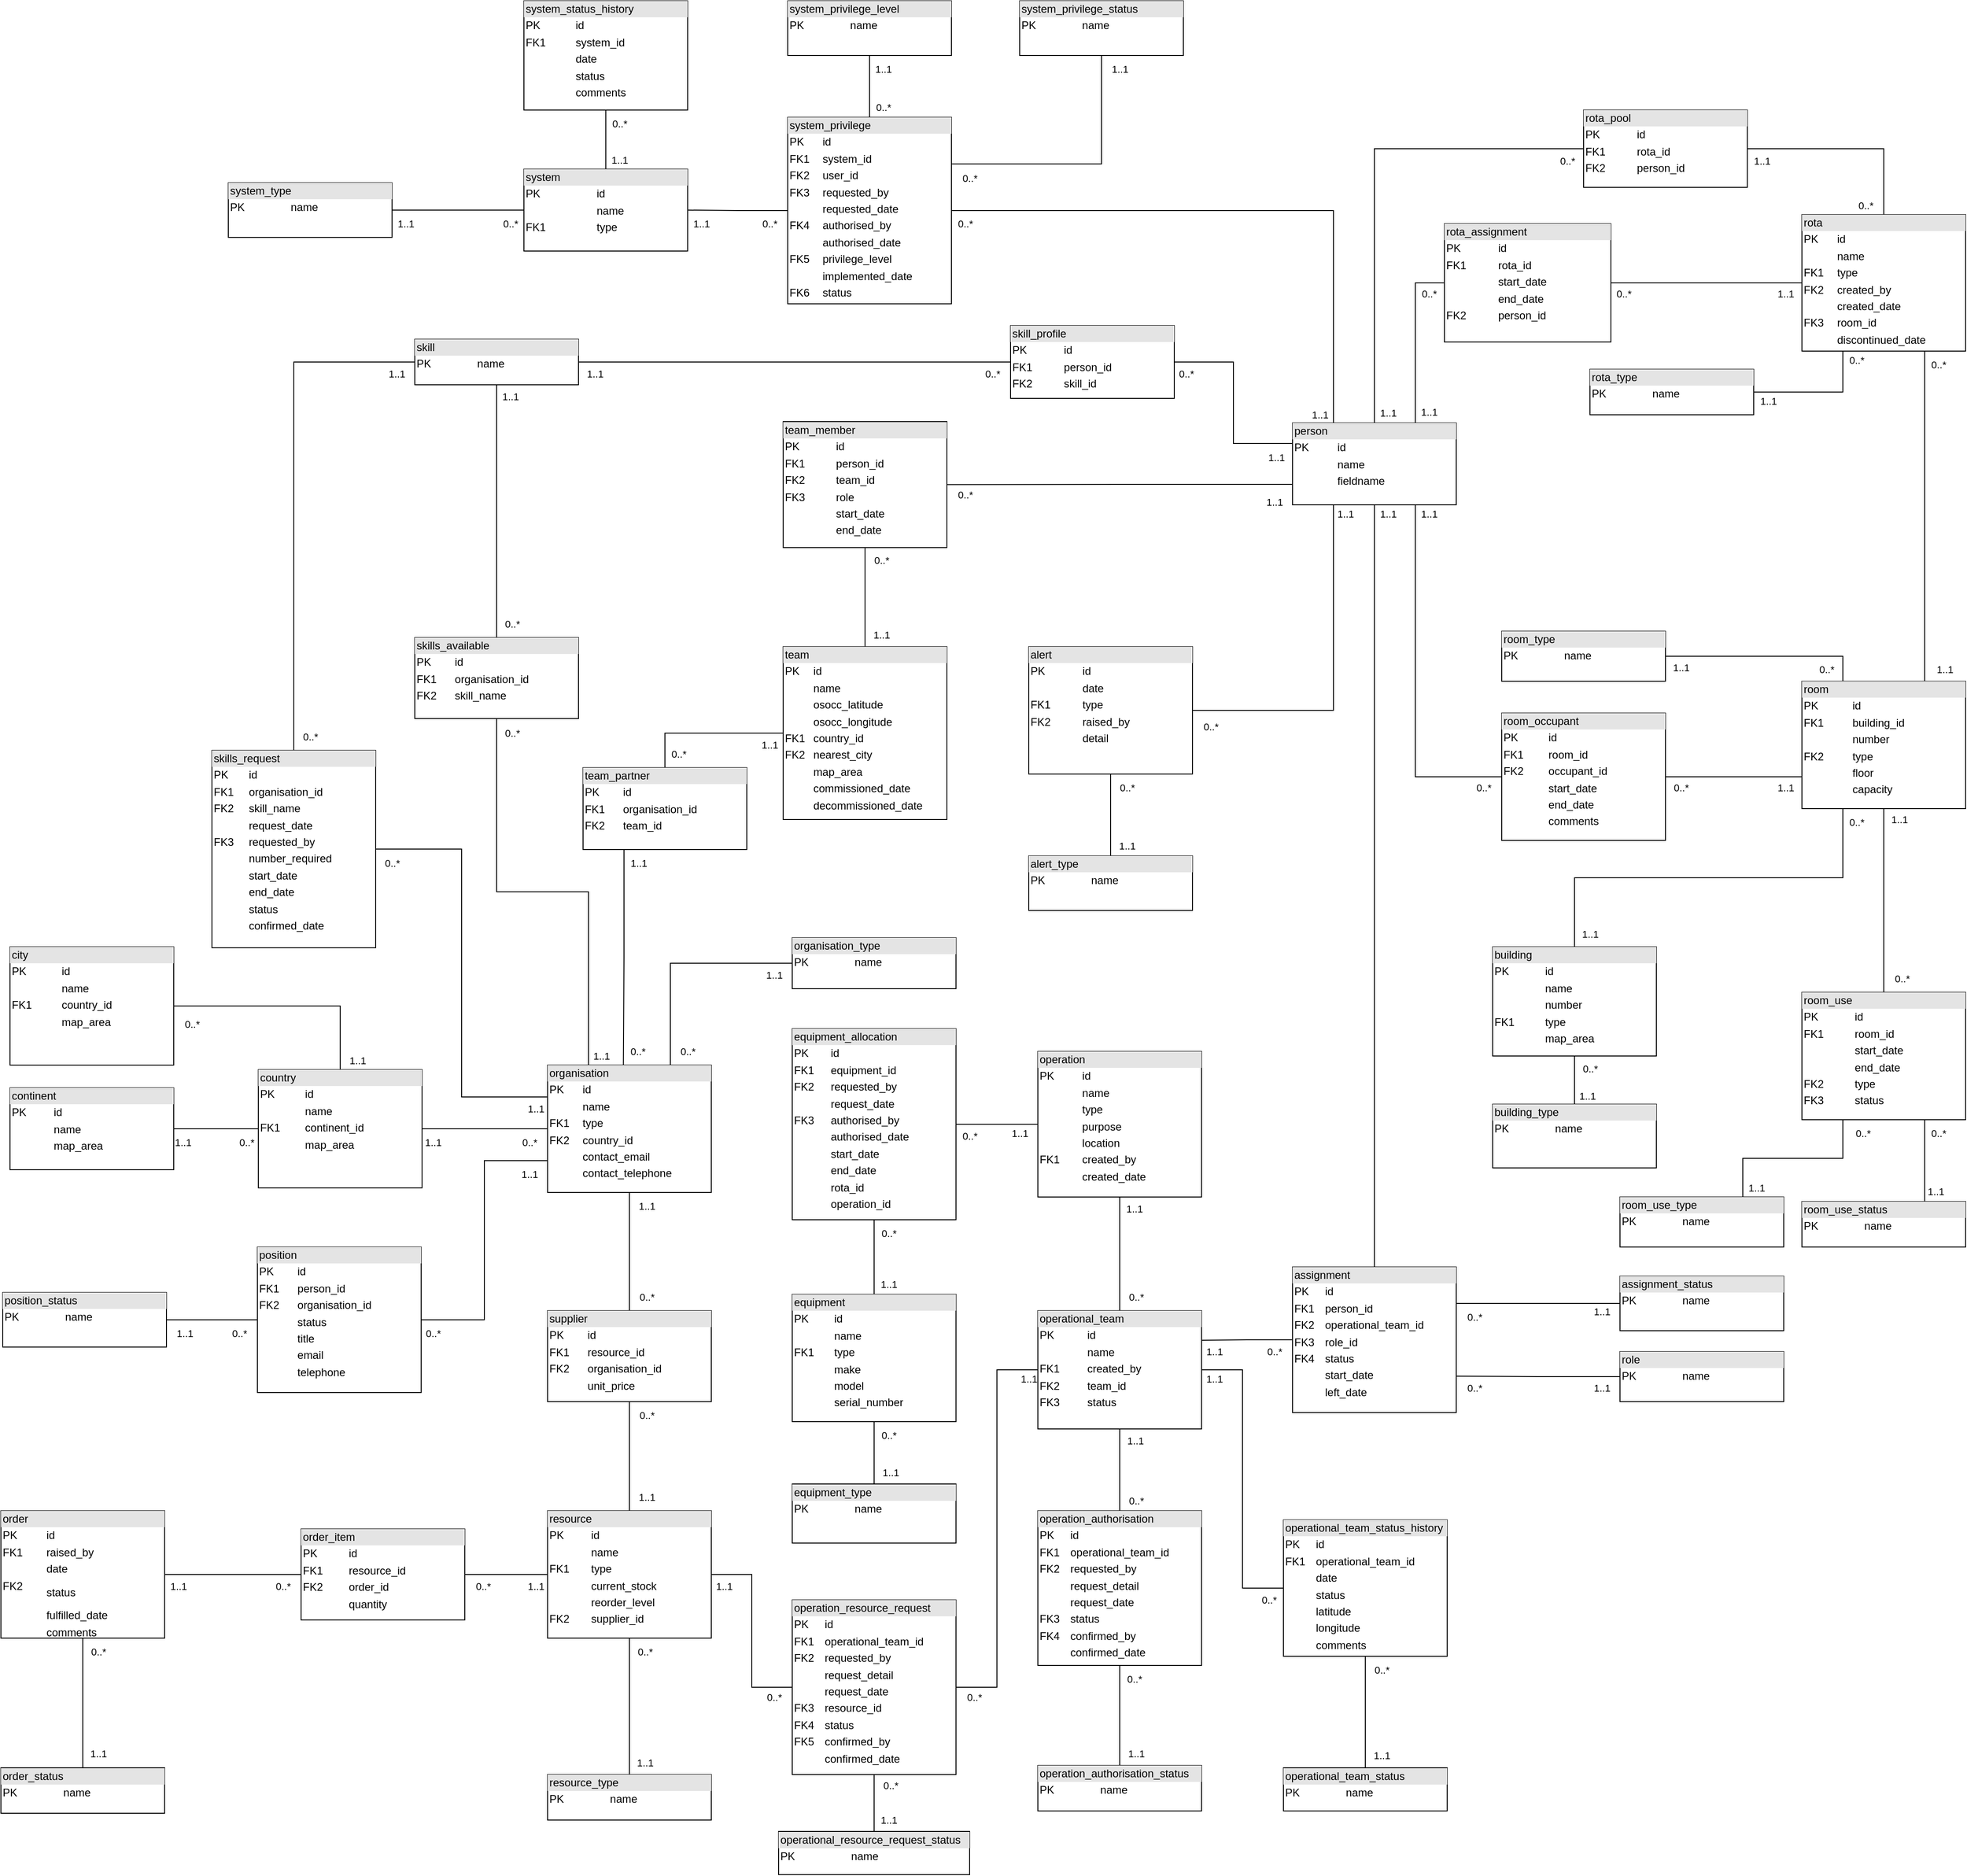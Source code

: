 <mxfile version="22.0.6" type="device">
  <diagram name="Page-1" id="J_ef0Iw72R0H9ML2Ybzq">
    <mxGraphModel dx="2021" dy="1903" grid="1" gridSize="10" guides="1" tooltips="1" connect="1" arrows="1" fold="1" page="1" pageScale="1" pageWidth="827" pageHeight="1169" math="0" shadow="0">
      <root>
        <mxCell id="0" />
        <mxCell id="1" parent="0" />
        <mxCell id="Fc30gTXREX-AioJzWJH4-1" value="&lt;div style=&quot;box-sizing:border-box;width:100%;background:#e4e4e4;padding:2px;&quot;&gt;organisation&lt;/div&gt;&lt;table style=&quot;width:100%;font-size:1em;&quot; cellpadding=&quot;2&quot; cellspacing=&quot;0&quot;&gt;&lt;tbody&gt;&lt;tr&gt;&lt;td&gt;PK&lt;/td&gt;&lt;td&gt;id&lt;/td&gt;&lt;/tr&gt;&lt;tr&gt;&lt;td&gt;&lt;br&gt;&lt;/td&gt;&lt;td&gt;name&lt;/td&gt;&lt;/tr&gt;&lt;tr&gt;&lt;td&gt;FK1&lt;/td&gt;&lt;td&gt;type&lt;/td&gt;&lt;/tr&gt;&lt;tr&gt;&lt;td&gt;FK2&lt;/td&gt;&lt;td&gt;country_id&lt;/td&gt;&lt;/tr&gt;&lt;tr&gt;&lt;td&gt;&lt;br&gt;&lt;/td&gt;&lt;td&gt;contact_email&lt;/td&gt;&lt;/tr&gt;&lt;tr&gt;&lt;td&gt;&lt;br&gt;&lt;/td&gt;&lt;td&gt;contact_telephone&lt;/td&gt;&lt;/tr&gt;&lt;/tbody&gt;&lt;/table&gt;" style="verticalAlign=top;align=left;overflow=fill;html=1;whiteSpace=wrap;" parent="1" vertex="1">
          <mxGeometry x="-149" y="40" width="180" height="140" as="geometry" />
        </mxCell>
        <mxCell id="sCKxYV9chXcLnsdtJMo4-28" style="edgeStyle=orthogonalEdgeStyle;shape=connector;rounded=0;orthogonalLoop=1;jettySize=auto;html=1;labelBackgroundColor=default;strokeColor=default;align=center;verticalAlign=middle;fontFamily=Helvetica;fontSize=11;fontColor=default;endArrow=none;endFill=0;" edge="1" parent="1" source="Fc30gTXREX-AioJzWJH4-2" target="Fc30gTXREX-AioJzWJH4-56">
          <mxGeometry relative="1" as="geometry" />
        </mxCell>
        <mxCell id="sCKxYV9chXcLnsdtJMo4-173" style="edgeStyle=orthogonalEdgeStyle;shape=connector;rounded=0;orthogonalLoop=1;jettySize=auto;html=1;entryX=0.5;entryY=0;entryDx=0;entryDy=0;labelBackgroundColor=default;strokeColor=default;align=center;verticalAlign=middle;fontFamily=Helvetica;fontSize=11;fontColor=default;endArrow=none;endFill=0;" edge="1" parent="1" source="Fc30gTXREX-AioJzWJH4-2" target="sCKxYV9chXcLnsdtJMo4-171">
          <mxGeometry relative="1" as="geometry" />
        </mxCell>
        <mxCell id="sCKxYV9chXcLnsdtJMo4-189" style="edgeStyle=orthogonalEdgeStyle;shape=connector;rounded=0;orthogonalLoop=1;jettySize=auto;html=1;entryX=0.5;entryY=0;entryDx=0;entryDy=0;labelBackgroundColor=default;strokeColor=default;align=center;verticalAlign=middle;fontFamily=Helvetica;fontSize=11;fontColor=default;endArrow=none;endFill=0;" edge="1" parent="1" source="Fc30gTXREX-AioJzWJH4-2" target="sCKxYV9chXcLnsdtJMo4-187">
          <mxGeometry relative="1" as="geometry" />
        </mxCell>
        <mxCell id="Fc30gTXREX-AioJzWJH4-2" value="&lt;div style=&quot;box-sizing:border-box;width:100%;background:#e4e4e4;padding:2px;&quot;&gt;skill&lt;/div&gt;&lt;table style=&quot;width:100%;font-size:1em;&quot; cellpadding=&quot;2&quot; cellspacing=&quot;0&quot;&gt;&lt;tbody&gt;&lt;tr&gt;&lt;td&gt;PK&lt;/td&gt;&lt;td&gt;name&lt;/td&gt;&lt;/tr&gt;&lt;/tbody&gt;&lt;/table&gt;" style="verticalAlign=top;align=left;overflow=fill;html=1;whiteSpace=wrap;" parent="1" vertex="1">
          <mxGeometry x="-295" y="-758" width="180" height="50" as="geometry" />
        </mxCell>
        <mxCell id="sCKxYV9chXcLnsdtJMo4-25" style="edgeStyle=orthogonalEdgeStyle;shape=connector;rounded=0;orthogonalLoop=1;jettySize=auto;html=1;entryX=1;entryY=0.5;entryDx=0;entryDy=0;labelBackgroundColor=default;strokeColor=default;align=center;verticalAlign=middle;fontFamily=Helvetica;fontSize=11;fontColor=default;endArrow=none;endFill=0;exitX=0;exitY=0.75;exitDx=0;exitDy=0;" edge="1" parent="1" source="Fc30gTXREX-AioJzWJH4-3" target="Fc30gTXREX-AioJzWJH4-8">
          <mxGeometry relative="1" as="geometry" />
        </mxCell>
        <mxCell id="sCKxYV9chXcLnsdtJMo4-45" style="edgeStyle=orthogonalEdgeStyle;shape=connector;rounded=0;orthogonalLoop=1;jettySize=auto;html=1;entryX=0.5;entryY=0;entryDx=0;entryDy=0;labelBackgroundColor=default;strokeColor=default;align=center;verticalAlign=middle;fontFamily=Helvetica;fontSize=11;fontColor=default;endArrow=none;endFill=0;" edge="1" parent="1" source="Fc30gTXREX-AioJzWJH4-3" target="Fc30gTXREX-AioJzWJH4-10">
          <mxGeometry relative="1" as="geometry" />
        </mxCell>
        <mxCell id="Fc30gTXREX-AioJzWJH4-3" value="&lt;div style=&quot;box-sizing:border-box;width:100%;background:#e4e4e4;padding:2px;&quot;&gt;person&lt;/div&gt;&lt;table style=&quot;width:100%;font-size:1em;&quot; cellpadding=&quot;2&quot; cellspacing=&quot;0&quot;&gt;&lt;tbody&gt;&lt;tr&gt;&lt;td&gt;PK&lt;/td&gt;&lt;td&gt;id&lt;/td&gt;&lt;/tr&gt;&lt;tr&gt;&lt;td&gt;&lt;br&gt;&lt;/td&gt;&lt;td&gt;name&lt;/td&gt;&lt;/tr&gt;&lt;tr&gt;&lt;td&gt;&lt;/td&gt;&lt;td&gt;fieldname&lt;/td&gt;&lt;/tr&gt;&lt;/tbody&gt;&lt;/table&gt;" style="verticalAlign=top;align=left;overflow=fill;html=1;whiteSpace=wrap;" parent="1" vertex="1">
          <mxGeometry x="670" y="-666" width="180" height="90" as="geometry" />
        </mxCell>
        <mxCell id="sCKxYV9chXcLnsdtJMo4-182" style="edgeStyle=orthogonalEdgeStyle;shape=connector;rounded=0;orthogonalLoop=1;jettySize=auto;html=1;entryX=0;entryY=0.75;entryDx=0;entryDy=0;labelBackgroundColor=default;strokeColor=default;align=center;verticalAlign=middle;fontFamily=Helvetica;fontSize=11;fontColor=default;endArrow=none;endFill=0;" edge="1" parent="1" source="Fc30gTXREX-AioJzWJH4-4" target="Fc30gTXREX-AioJzWJH4-1">
          <mxGeometry relative="1" as="geometry" />
        </mxCell>
        <mxCell id="Fc30gTXREX-AioJzWJH4-4" value="&lt;div style=&quot;box-sizing:border-box;width:100%;background:#e4e4e4;padding:2px;&quot;&gt;position&lt;/div&gt;&lt;table style=&quot;width:100%;font-size:1em;&quot; cellpadding=&quot;2&quot; cellspacing=&quot;0&quot;&gt;&lt;tbody&gt;&lt;tr&gt;&lt;td&gt;PK&lt;/td&gt;&lt;td&gt;id&lt;/td&gt;&lt;/tr&gt;&lt;tr&gt;&lt;td&gt;FK1&lt;/td&gt;&lt;td&gt;person_id&lt;/td&gt;&lt;/tr&gt;&lt;tr&gt;&lt;td&gt;FK2&lt;/td&gt;&lt;td&gt;organisation_id&lt;/td&gt;&lt;/tr&gt;&lt;tr&gt;&lt;td&gt;&lt;br&gt;&lt;/td&gt;&lt;td&gt;status&lt;/td&gt;&lt;/tr&gt;&lt;tr&gt;&lt;td&gt;&lt;br&gt;&lt;/td&gt;&lt;td&gt;title&lt;/td&gt;&lt;/tr&gt;&lt;tr&gt;&lt;td&gt;&lt;br&gt;&lt;/td&gt;&lt;td&gt;email&lt;/td&gt;&lt;/tr&gt;&lt;tr&gt;&lt;td&gt;&lt;br&gt;&lt;/td&gt;&lt;td&gt;telephone&lt;/td&gt;&lt;/tr&gt;&lt;/tbody&gt;&lt;/table&gt;" style="verticalAlign=top;align=left;overflow=fill;html=1;whiteSpace=wrap;" parent="1" vertex="1">
          <mxGeometry x="-468" y="240" width="180" height="160" as="geometry" />
        </mxCell>
        <mxCell id="sCKxYV9chXcLnsdtJMo4-55" style="edgeStyle=orthogonalEdgeStyle;shape=connector;rounded=0;orthogonalLoop=1;jettySize=auto;html=1;entryX=0.25;entryY=1;entryDx=0;entryDy=0;labelBackgroundColor=default;strokeColor=default;align=center;verticalAlign=middle;fontFamily=Helvetica;fontSize=11;fontColor=default;endArrow=none;endFill=0;" edge="1" parent="1" source="Fc30gTXREX-AioJzWJH4-5" target="Fc30gTXREX-AioJzWJH4-3">
          <mxGeometry relative="1" as="geometry" />
        </mxCell>
        <mxCell id="Fc30gTXREX-AioJzWJH4-5" value="&lt;div style=&quot;box-sizing:border-box;width:100%;background:#e4e4e4;padding:2px;&quot;&gt;alert&lt;/div&gt;&lt;table style=&quot;width:100%;font-size:1em;&quot; cellpadding=&quot;2&quot; cellspacing=&quot;0&quot;&gt;&lt;tbody&gt;&lt;tr&gt;&lt;td&gt;PK&lt;/td&gt;&lt;td&gt;id&lt;/td&gt;&lt;/tr&gt;&lt;tr&gt;&lt;td&gt;&lt;br&gt;&lt;/td&gt;&lt;td&gt;date&lt;/td&gt;&lt;/tr&gt;&lt;tr&gt;&lt;td&gt;FK1&lt;/td&gt;&lt;td&gt;type&lt;/td&gt;&lt;/tr&gt;&lt;tr&gt;&lt;td&gt;FK2&lt;/td&gt;&lt;td&gt;raised_by&lt;/td&gt;&lt;/tr&gt;&lt;tr&gt;&lt;td&gt;&lt;br&gt;&lt;/td&gt;&lt;td&gt;detail&lt;/td&gt;&lt;/tr&gt;&lt;/tbody&gt;&lt;/table&gt;" style="verticalAlign=top;align=left;overflow=fill;html=1;whiteSpace=wrap;" parent="1" vertex="1">
          <mxGeometry x="380" y="-420" width="180" height="140" as="geometry" />
        </mxCell>
        <mxCell id="sCKxYV9chXcLnsdtJMo4-35" style="edgeStyle=orthogonalEdgeStyle;shape=connector;rounded=0;orthogonalLoop=1;jettySize=auto;html=1;entryX=0;entryY=0.5;entryDx=0;entryDy=0;labelBackgroundColor=default;strokeColor=default;align=center;verticalAlign=middle;fontFamily=Helvetica;fontSize=11;fontColor=default;endArrow=none;endFill=0;" edge="1" parent="1" source="Fc30gTXREX-AioJzWJH4-6" target="Fc30gTXREX-AioJzWJH4-21">
          <mxGeometry relative="1" as="geometry" />
        </mxCell>
        <mxCell id="sCKxYV9chXcLnsdtJMo4-41" style="edgeStyle=orthogonalEdgeStyle;shape=connector;rounded=0;orthogonalLoop=1;jettySize=auto;html=1;entryX=0.5;entryY=0;entryDx=0;entryDy=0;labelBackgroundColor=default;strokeColor=default;align=center;verticalAlign=middle;fontFamily=Helvetica;fontSize=11;fontColor=default;endArrow=none;endFill=0;" edge="1" parent="1" source="Fc30gTXREX-AioJzWJH4-6" target="Fc30gTXREX-AioJzWJH4-27">
          <mxGeometry relative="1" as="geometry" />
        </mxCell>
        <mxCell id="sCKxYV9chXcLnsdtJMo4-161" style="edgeStyle=orthogonalEdgeStyle;shape=connector;rounded=0;orthogonalLoop=1;jettySize=auto;html=1;entryX=1;entryY=0.5;entryDx=0;entryDy=0;labelBackgroundColor=default;strokeColor=default;align=center;verticalAlign=middle;fontFamily=Helvetica;fontSize=11;fontColor=default;endArrow=none;endFill=0;" edge="1" parent="1" source="Fc30gTXREX-AioJzWJH4-6" target="sCKxYV9chXcLnsdtJMo4-160">
          <mxGeometry relative="1" as="geometry" />
        </mxCell>
        <mxCell id="Fc30gTXREX-AioJzWJH4-6" value="&lt;div style=&quot;box-sizing:border-box;width:100%;background:#e4e4e4;padding:2px;&quot;&gt;operational_team&lt;/div&gt;&lt;table style=&quot;width:100%;font-size:1em;&quot; cellpadding=&quot;2&quot; cellspacing=&quot;0&quot;&gt;&lt;tbody&gt;&lt;tr&gt;&lt;td&gt;PK&lt;/td&gt;&lt;td&gt;id&lt;/td&gt;&lt;/tr&gt;&lt;tr&gt;&lt;td&gt;&lt;br&gt;&lt;/td&gt;&lt;td&gt;name&lt;/td&gt;&lt;/tr&gt;&lt;tr&gt;&lt;td&gt;FK1&lt;/td&gt;&lt;td&gt;created_by&lt;/td&gt;&lt;/tr&gt;&lt;tr&gt;&lt;td&gt;FK2&lt;/td&gt;&lt;td&gt;team_id&lt;/td&gt;&lt;/tr&gt;&lt;tr&gt;&lt;td&gt;FK3&lt;/td&gt;&lt;td&gt;status&lt;/td&gt;&lt;/tr&gt;&lt;/tbody&gt;&lt;/table&gt;" style="verticalAlign=top;align=left;overflow=fill;html=1;whiteSpace=wrap;" parent="1" vertex="1">
          <mxGeometry x="390" y="310" width="180" height="130" as="geometry" />
        </mxCell>
        <mxCell id="Fc30gTXREX-AioJzWJH4-7" value="&lt;div style=&quot;box-sizing:border-box;width:100%;background:#e4e4e4;padding:2px;&quot;&gt;team&lt;/div&gt;&lt;table style=&quot;width:100%;font-size:1em;&quot; cellpadding=&quot;2&quot; cellspacing=&quot;0&quot;&gt;&lt;tbody&gt;&lt;tr&gt;&lt;td&gt;PK&lt;/td&gt;&lt;td&gt;id&lt;/td&gt;&lt;/tr&gt;&lt;tr&gt;&lt;td&gt;&lt;br&gt;&lt;/td&gt;&lt;td&gt;name&lt;/td&gt;&lt;/tr&gt;&lt;tr&gt;&lt;td&gt;&lt;/td&gt;&lt;td&gt;osocc_latitude&lt;/td&gt;&lt;/tr&gt;&lt;tr&gt;&lt;td&gt;&lt;br&gt;&lt;/td&gt;&lt;td&gt;osocc_longitude&lt;/td&gt;&lt;/tr&gt;&lt;tr&gt;&lt;td&gt;FK1&lt;/td&gt;&lt;td&gt;country_id&lt;/td&gt;&lt;/tr&gt;&lt;tr&gt;&lt;td&gt;FK2&lt;/td&gt;&lt;td&gt;nearest_city&lt;/td&gt;&lt;/tr&gt;&lt;tr&gt;&lt;td&gt;&lt;br&gt;&lt;/td&gt;&lt;td&gt;map_area&lt;/td&gt;&lt;/tr&gt;&lt;tr&gt;&lt;td&gt;&lt;br&gt;&lt;/td&gt;&lt;td&gt;commissioned_date&lt;/td&gt;&lt;/tr&gt;&lt;tr&gt;&lt;td&gt;&lt;br&gt;&lt;/td&gt;&lt;td&gt;decommissioned_date&lt;/td&gt;&lt;/tr&gt;&lt;/tbody&gt;&lt;/table&gt;" style="verticalAlign=top;align=left;overflow=fill;html=1;whiteSpace=wrap;" parent="1" vertex="1">
          <mxGeometry x="110" y="-420" width="180" height="190" as="geometry" />
        </mxCell>
        <mxCell id="sCKxYV9chXcLnsdtJMo4-23" style="edgeStyle=orthogonalEdgeStyle;shape=connector;rounded=0;orthogonalLoop=1;jettySize=auto;html=1;entryX=0.5;entryY=0;entryDx=0;entryDy=0;labelBackgroundColor=default;strokeColor=default;align=center;verticalAlign=middle;fontFamily=Helvetica;fontSize=11;fontColor=default;endArrow=none;endFill=0;" edge="1" parent="1" source="Fc30gTXREX-AioJzWJH4-8" target="Fc30gTXREX-AioJzWJH4-7">
          <mxGeometry relative="1" as="geometry" />
        </mxCell>
        <mxCell id="Fc30gTXREX-AioJzWJH4-8" value="&lt;div style=&quot;box-sizing:border-box;width:100%;background:#e4e4e4;padding:2px;&quot;&gt;team_member&lt;/div&gt;&lt;table style=&quot;width:100%;font-size:1em;&quot; cellpadding=&quot;2&quot; cellspacing=&quot;0&quot;&gt;&lt;tbody&gt;&lt;tr&gt;&lt;td&gt;PK&lt;/td&gt;&lt;td&gt;id&lt;/td&gt;&lt;/tr&gt;&lt;tr&gt;&lt;td&gt;FK1&lt;/td&gt;&lt;td&gt;person_id&lt;/td&gt;&lt;/tr&gt;&lt;tr&gt;&lt;td&gt;FK2&lt;/td&gt;&lt;td&gt;team_id&lt;/td&gt;&lt;/tr&gt;&lt;tr&gt;&lt;td&gt;FK3&lt;/td&gt;&lt;td&gt;role&lt;/td&gt;&lt;/tr&gt;&lt;tr&gt;&lt;td&gt;&lt;br&gt;&lt;/td&gt;&lt;td&gt;start_date&lt;/td&gt;&lt;/tr&gt;&lt;tr&gt;&lt;td&gt;&lt;br&gt;&lt;/td&gt;&lt;td&gt;end_date&lt;/td&gt;&lt;/tr&gt;&lt;/tbody&gt;&lt;/table&gt;" style="verticalAlign=top;align=left;overflow=fill;html=1;whiteSpace=wrap;" parent="1" vertex="1">
          <mxGeometry x="110" y="-667.5" width="180" height="138.5" as="geometry" />
        </mxCell>
        <mxCell id="sCKxYV9chXcLnsdtJMo4-44" style="edgeStyle=orthogonalEdgeStyle;shape=connector;rounded=0;orthogonalLoop=1;jettySize=auto;html=1;entryX=1;entryY=0.75;entryDx=0;entryDy=0;labelBackgroundColor=default;strokeColor=default;align=center;verticalAlign=middle;fontFamily=Helvetica;fontSize=11;fontColor=default;endArrow=none;endFill=0;" edge="1" parent="1" source="Fc30gTXREX-AioJzWJH4-9" target="Fc30gTXREX-AioJzWJH4-10">
          <mxGeometry relative="1" as="geometry" />
        </mxCell>
        <mxCell id="Fc30gTXREX-AioJzWJH4-9" value="&lt;div style=&quot;box-sizing:border-box;width:100%;background:#e4e4e4;padding:2px;&quot;&gt;role&lt;/div&gt;&lt;table style=&quot;width:100%;font-size:1em;&quot; cellpadding=&quot;2&quot; cellspacing=&quot;0&quot;&gt;&lt;tbody&gt;&lt;tr&gt;&lt;td&gt;PK&lt;br&gt;&lt;/td&gt;&lt;td&gt;name&lt;/td&gt;&lt;/tr&gt;&lt;/tbody&gt;&lt;/table&gt;" style="verticalAlign=top;align=left;overflow=fill;html=1;whiteSpace=wrap;" parent="1" vertex="1">
          <mxGeometry x="1030" y="355" width="180" height="55" as="geometry" />
        </mxCell>
        <mxCell id="sCKxYV9chXcLnsdtJMo4-53" style="edgeStyle=orthogonalEdgeStyle;shape=connector;rounded=0;orthogonalLoop=1;jettySize=auto;html=1;entryX=1;entryY=0.25;entryDx=0;entryDy=0;labelBackgroundColor=default;strokeColor=default;align=center;verticalAlign=middle;fontFamily=Helvetica;fontSize=11;fontColor=default;endArrow=none;endFill=0;" edge="1" parent="1" source="Fc30gTXREX-AioJzWJH4-10" target="Fc30gTXREX-AioJzWJH4-6">
          <mxGeometry relative="1" as="geometry" />
        </mxCell>
        <mxCell id="Fc30gTXREX-AioJzWJH4-10" value="&lt;div style=&quot;box-sizing:border-box;width:100%;background:#e4e4e4;padding:2px;&quot;&gt;assignment&lt;/div&gt;&lt;table style=&quot;width:100%;font-size:1em;&quot; cellpadding=&quot;2&quot; cellspacing=&quot;0&quot;&gt;&lt;tbody&gt;&lt;tr&gt;&lt;td&gt;PK&lt;/td&gt;&lt;td&gt;id&lt;/td&gt;&lt;/tr&gt;&lt;tr&gt;&lt;td&gt;FK1&lt;/td&gt;&lt;td&gt;person_id&lt;/td&gt;&lt;/tr&gt;&lt;tr&gt;&lt;td&gt;FK2&lt;/td&gt;&lt;td&gt;operational_team_id&lt;/td&gt;&lt;/tr&gt;&lt;tr&gt;&lt;td&gt;FK3&lt;/td&gt;&lt;td&gt;role_id&lt;/td&gt;&lt;/tr&gt;&lt;tr&gt;&lt;td&gt;FK4&lt;/td&gt;&lt;td&gt;status&lt;/td&gt;&lt;/tr&gt;&lt;tr&gt;&lt;td&gt;&lt;br&gt;&lt;/td&gt;&lt;td&gt;start_date&lt;/td&gt;&lt;/tr&gt;&lt;tr&gt;&lt;td&gt;&lt;br&gt;&lt;/td&gt;&lt;td&gt;left_date&lt;/td&gt;&lt;/tr&gt;&lt;/tbody&gt;&lt;/table&gt;" style="verticalAlign=top;align=left;overflow=fill;html=1;whiteSpace=wrap;" parent="1" vertex="1">
          <mxGeometry x="670" y="262" width="180" height="160" as="geometry" />
        </mxCell>
        <mxCell id="sCKxYV9chXcLnsdtJMo4-26" style="edgeStyle=orthogonalEdgeStyle;shape=connector;rounded=0;orthogonalLoop=1;jettySize=auto;html=1;labelBackgroundColor=default;strokeColor=default;align=center;verticalAlign=middle;fontFamily=Helvetica;fontSize=11;fontColor=default;endArrow=none;endFill=0;" edge="1" parent="1" source="Fc30gTXREX-AioJzWJH4-12" target="Fc30gTXREX-AioJzWJH4-4">
          <mxGeometry relative="1" as="geometry" />
        </mxCell>
        <mxCell id="Fc30gTXREX-AioJzWJH4-12" value="&lt;div style=&quot;box-sizing:border-box;width:100%;background:#e4e4e4;padding:2px;&quot;&gt;position_status&lt;/div&gt;&lt;table style=&quot;width:100%;font-size:1em;&quot; cellpadding=&quot;2&quot; cellspacing=&quot;0&quot;&gt;&lt;tbody&gt;&lt;tr&gt;&lt;td&gt;PK&lt;/td&gt;&lt;td&gt;name&lt;/td&gt;&lt;/tr&gt;&lt;/tbody&gt;&lt;/table&gt;" style="verticalAlign=top;align=left;overflow=fill;html=1;whiteSpace=wrap;" parent="1" vertex="1">
          <mxGeometry x="-748" y="290" width="180" height="60" as="geometry" />
        </mxCell>
        <mxCell id="sCKxYV9chXcLnsdtJMo4-43" style="edgeStyle=orthogonalEdgeStyle;shape=connector;rounded=0;orthogonalLoop=1;jettySize=auto;html=1;entryX=1;entryY=0.25;entryDx=0;entryDy=0;labelBackgroundColor=default;strokeColor=default;align=center;verticalAlign=middle;fontFamily=Helvetica;fontSize=11;fontColor=default;endArrow=none;endFill=0;" edge="1" parent="1" source="Fc30gTXREX-AioJzWJH4-13" target="Fc30gTXREX-AioJzWJH4-10">
          <mxGeometry relative="1" as="geometry" />
        </mxCell>
        <mxCell id="Fc30gTXREX-AioJzWJH4-13" value="&lt;div style=&quot;box-sizing:border-box;width:100%;background:#e4e4e4;padding:2px;&quot;&gt;assignment_status&lt;/div&gt;&lt;table style=&quot;width:100%;font-size:1em;&quot; cellpadding=&quot;2&quot; cellspacing=&quot;0&quot;&gt;&lt;tbody&gt;&lt;tr&gt;&lt;td&gt;PK&lt;br&gt;&lt;/td&gt;&lt;td&gt;name&lt;/td&gt;&lt;/tr&gt;&lt;/tbody&gt;&lt;/table&gt;" style="verticalAlign=top;align=left;overflow=fill;html=1;whiteSpace=wrap;" parent="1" vertex="1">
          <mxGeometry x="1030" y="272" width="180" height="60" as="geometry" />
        </mxCell>
        <mxCell id="sCKxYV9chXcLnsdtJMo4-30" style="edgeStyle=orthogonalEdgeStyle;shape=connector;rounded=0;orthogonalLoop=1;jettySize=auto;html=1;entryX=0.463;entryY=0;entryDx=0;entryDy=0;labelBackgroundColor=default;strokeColor=default;align=center;verticalAlign=middle;fontFamily=Helvetica;fontSize=11;fontColor=default;endArrow=none;endFill=0;exitX=0.25;exitY=1;exitDx=0;exitDy=0;entryPerimeter=0;" edge="1" parent="1" source="Fc30gTXREX-AioJzWJH4-15" target="Fc30gTXREX-AioJzWJH4-1">
          <mxGeometry relative="1" as="geometry" />
        </mxCell>
        <mxCell id="sCKxYV9chXcLnsdtJMo4-31" style="edgeStyle=orthogonalEdgeStyle;shape=connector;rounded=0;orthogonalLoop=1;jettySize=auto;html=1;entryX=0;entryY=0.5;entryDx=0;entryDy=0;labelBackgroundColor=default;strokeColor=default;align=center;verticalAlign=middle;fontFamily=Helvetica;fontSize=11;fontColor=default;endArrow=none;endFill=0;exitX=0.5;exitY=0;exitDx=0;exitDy=0;" edge="1" parent="1" source="Fc30gTXREX-AioJzWJH4-15" target="Fc30gTXREX-AioJzWJH4-7">
          <mxGeometry relative="1" as="geometry" />
        </mxCell>
        <mxCell id="Fc30gTXREX-AioJzWJH4-15" value="&lt;div style=&quot;box-sizing:border-box;width:100%;background:#e4e4e4;padding:2px;&quot;&gt;team_partner&lt;/div&gt;&lt;table style=&quot;width:100%;font-size:1em;&quot; cellpadding=&quot;2&quot; cellspacing=&quot;0&quot;&gt;&lt;tbody&gt;&lt;tr&gt;&lt;td&gt;PK&lt;/td&gt;&lt;td&gt;id&lt;/td&gt;&lt;/tr&gt;&lt;tr&gt;&lt;td&gt;FK1&lt;/td&gt;&lt;td&gt;organisation_id&lt;/td&gt;&lt;/tr&gt;&lt;tr&gt;&lt;td&gt;FK2&lt;/td&gt;&lt;td&gt;team_id&lt;/td&gt;&lt;/tr&gt;&lt;/tbody&gt;&lt;/table&gt;" style="verticalAlign=top;align=left;overflow=fill;html=1;whiteSpace=wrap;" parent="1" vertex="1">
          <mxGeometry x="-110" y="-287" width="180" height="90" as="geometry" />
        </mxCell>
        <mxCell id="sCKxYV9chXcLnsdtJMo4-5" style="edgeStyle=orthogonalEdgeStyle;shape=connector;rounded=0;orthogonalLoop=1;jettySize=auto;html=1;exitX=0.5;exitY=0;exitDx=0;exitDy=0;labelBackgroundColor=default;strokeColor=default;align=center;verticalAlign=middle;fontFamily=Helvetica;fontSize=11;fontColor=default;endArrow=none;endFill=0;entryX=1;entryY=0.5;entryDx=0;entryDy=0;" edge="1" parent="1" source="Fc30gTXREX-AioJzWJH4-16" target="Fc30gTXREX-AioJzWJH4-18">
          <mxGeometry relative="1" as="geometry" />
        </mxCell>
        <mxCell id="sCKxYV9chXcLnsdtJMo4-22" style="edgeStyle=orthogonalEdgeStyle;shape=connector;rounded=0;orthogonalLoop=1;jettySize=auto;html=1;entryX=0;entryY=0.5;entryDx=0;entryDy=0;labelBackgroundColor=default;strokeColor=default;align=center;verticalAlign=middle;fontFamily=Helvetica;fontSize=11;fontColor=default;endArrow=none;endFill=0;" edge="1" parent="1" source="Fc30gTXREX-AioJzWJH4-16" target="Fc30gTXREX-AioJzWJH4-1">
          <mxGeometry relative="1" as="geometry" />
        </mxCell>
        <mxCell id="Fc30gTXREX-AioJzWJH4-16" value="&lt;div style=&quot;box-sizing:border-box;width:100%;background:#e4e4e4;padding:2px;&quot;&gt;country&lt;/div&gt;&lt;table style=&quot;width:100%;font-size:1em;&quot; cellpadding=&quot;2&quot; cellspacing=&quot;0&quot;&gt;&lt;tbody&gt;&lt;tr&gt;&lt;td&gt;PK&lt;/td&gt;&lt;td&gt;id&lt;/td&gt;&lt;/tr&gt;&lt;tr&gt;&lt;td&gt;&lt;br&gt;&lt;/td&gt;&lt;td&gt;name&lt;/td&gt;&lt;/tr&gt;&lt;tr&gt;&lt;td&gt;FK1&lt;/td&gt;&lt;td&gt;continent_id&lt;/td&gt;&lt;/tr&gt;&lt;tr&gt;&lt;td&gt;&lt;br&gt;&lt;/td&gt;&lt;td&gt;map_area&lt;/td&gt;&lt;/tr&gt;&lt;/tbody&gt;&lt;/table&gt;" style="verticalAlign=top;align=left;overflow=fill;html=1;whiteSpace=wrap;" parent="1" vertex="1">
          <mxGeometry x="-467" y="45" width="180" height="130" as="geometry" />
        </mxCell>
        <mxCell id="sCKxYV9chXcLnsdtJMo4-4" style="edgeStyle=orthogonalEdgeStyle;rounded=0;orthogonalLoop=1;jettySize=auto;html=1;entryX=0;entryY=0.5;entryDx=0;entryDy=0;endArrow=none;endFill=0;" edge="1" parent="1" source="Fc30gTXREX-AioJzWJH4-17" target="Fc30gTXREX-AioJzWJH4-16">
          <mxGeometry relative="1" as="geometry" />
        </mxCell>
        <mxCell id="Fc30gTXREX-AioJzWJH4-17" value="&lt;div style=&quot;box-sizing:border-box;width:100%;background:#e4e4e4;padding:2px;&quot;&gt;continent&lt;/div&gt;&lt;table style=&quot;width:100%;font-size:1em;&quot; cellpadding=&quot;2&quot; cellspacing=&quot;0&quot;&gt;&lt;tbody&gt;&lt;tr&gt;&lt;td&gt;PK&lt;/td&gt;&lt;td&gt;id&lt;/td&gt;&lt;/tr&gt;&lt;tr&gt;&lt;td&gt;&lt;br&gt;&lt;/td&gt;&lt;td&gt;name&lt;/td&gt;&lt;/tr&gt;&lt;tr&gt;&lt;td&gt;&lt;br&gt;&lt;/td&gt;&lt;td&gt;map_area&lt;/td&gt;&lt;/tr&gt;&lt;/tbody&gt;&lt;/table&gt;" style="verticalAlign=top;align=left;overflow=fill;html=1;whiteSpace=wrap;" parent="1" vertex="1">
          <mxGeometry x="-740" y="65" width="180" height="90" as="geometry" />
        </mxCell>
        <mxCell id="Fc30gTXREX-AioJzWJH4-18" value="&lt;div style=&quot;box-sizing:border-box;width:100%;background:#e4e4e4;padding:2px;&quot;&gt;city&lt;/div&gt;&lt;table style=&quot;width:100%;font-size:1em;&quot; cellpadding=&quot;2&quot; cellspacing=&quot;0&quot;&gt;&lt;tbody&gt;&lt;tr&gt;&lt;td&gt;PK&lt;/td&gt;&lt;td&gt;id&lt;/td&gt;&lt;/tr&gt;&lt;tr&gt;&lt;td&gt;&lt;br&gt;&lt;/td&gt;&lt;td&gt;name&lt;/td&gt;&lt;/tr&gt;&lt;tr&gt;&lt;td&gt;FK1&lt;/td&gt;&lt;td&gt;country_id&lt;/td&gt;&lt;/tr&gt;&lt;tr&gt;&lt;td&gt;&lt;br&gt;&lt;/td&gt;&lt;td&gt;map_area&lt;/td&gt;&lt;/tr&gt;&lt;/tbody&gt;&lt;/table&gt;" style="verticalAlign=top;align=left;overflow=fill;html=1;whiteSpace=wrap;" parent="1" vertex="1">
          <mxGeometry x="-740" y="-90" width="180" height="130" as="geometry" />
        </mxCell>
        <mxCell id="sCKxYV9chXcLnsdtJMo4-21" style="edgeStyle=orthogonalEdgeStyle;shape=connector;rounded=0;orthogonalLoop=1;jettySize=auto;html=1;entryX=0.75;entryY=0;entryDx=0;entryDy=0;labelBackgroundColor=default;strokeColor=default;align=center;verticalAlign=middle;fontFamily=Helvetica;fontSize=11;fontColor=default;endArrow=none;endFill=0;" edge="1" parent="1" source="Fc30gTXREX-AioJzWJH4-19" target="Fc30gTXREX-AioJzWJH4-1">
          <mxGeometry relative="1" as="geometry" />
        </mxCell>
        <mxCell id="Fc30gTXREX-AioJzWJH4-19" value="&lt;div style=&quot;box-sizing:border-box;width:100%;background:#e4e4e4;padding:2px;&quot;&gt;organisation_type&lt;/div&gt;&lt;table style=&quot;width:100%;font-size:1em;&quot; cellpadding=&quot;2&quot; cellspacing=&quot;0&quot;&gt;&lt;tbody&gt;&lt;tr&gt;&lt;td&gt;PK&lt;/td&gt;&lt;td&gt;name&lt;/td&gt;&lt;/tr&gt;&lt;/tbody&gt;&lt;/table&gt;" style="verticalAlign=top;align=left;overflow=fill;html=1;whiteSpace=wrap;" parent="1" vertex="1">
          <mxGeometry x="120" y="-100" width="180" height="56" as="geometry" />
        </mxCell>
        <mxCell id="sCKxYV9chXcLnsdtJMo4-40" style="edgeStyle=orthogonalEdgeStyle;shape=connector;rounded=0;orthogonalLoop=1;jettySize=auto;html=1;entryX=0.5;entryY=0;entryDx=0;entryDy=0;labelBackgroundColor=default;strokeColor=default;align=center;verticalAlign=middle;fontFamily=Helvetica;fontSize=11;fontColor=default;endArrow=none;endFill=0;" edge="1" parent="1" source="Fc30gTXREX-AioJzWJH4-20" target="Fc30gTXREX-AioJzWJH4-6">
          <mxGeometry relative="1" as="geometry" />
        </mxCell>
        <mxCell id="Fc30gTXREX-AioJzWJH4-20" value="&lt;div style=&quot;box-sizing:border-box;width:100%;background:#e4e4e4;padding:2px;&quot;&gt;operation&lt;/div&gt;&lt;table style=&quot;width:100%;font-size:1em;&quot; cellpadding=&quot;2&quot; cellspacing=&quot;0&quot;&gt;&lt;tbody&gt;&lt;tr&gt;&lt;td&gt;PK&lt;/td&gt;&lt;td&gt;id&lt;/td&gt;&lt;/tr&gt;&lt;tr&gt;&lt;td&gt;&lt;br&gt;&lt;/td&gt;&lt;td&gt;name&lt;/td&gt;&lt;/tr&gt;&lt;tr&gt;&lt;td&gt;&lt;/td&gt;&lt;td&gt;type&lt;/td&gt;&lt;/tr&gt;&lt;tr&gt;&lt;td&gt;&lt;br&gt;&lt;/td&gt;&lt;td&gt;purpose&lt;/td&gt;&lt;/tr&gt;&lt;tr&gt;&lt;td&gt;&lt;br&gt;&lt;/td&gt;&lt;td&gt;location&lt;/td&gt;&lt;/tr&gt;&lt;tr&gt;&lt;td&gt;FK1&lt;/td&gt;&lt;td&gt;created_by&lt;/td&gt;&lt;/tr&gt;&lt;tr&gt;&lt;td&gt;&lt;br&gt;&lt;/td&gt;&lt;td&gt;created_date&lt;/td&gt;&lt;/tr&gt;&lt;tr&gt;&lt;td&gt;&lt;br&gt;&lt;/td&gt;&lt;td&gt;&lt;br&gt;&lt;/td&gt;&lt;/tr&gt;&lt;/tbody&gt;&lt;/table&gt;" style="verticalAlign=top;align=left;overflow=fill;html=1;whiteSpace=wrap;" parent="1" vertex="1">
          <mxGeometry x="390" y="25" width="180" height="160" as="geometry" />
        </mxCell>
        <mxCell id="Fc30gTXREX-AioJzWJH4-21" value="&lt;div style=&quot;box-sizing:border-box;width:100%;background:#e4e4e4;padding:2px;&quot;&gt;operational_team_status_history&lt;/div&gt;&lt;table style=&quot;width:100%;font-size:1em;&quot; cellpadding=&quot;2&quot; cellspacing=&quot;0&quot;&gt;&lt;tbody&gt;&lt;tr&gt;&lt;td&gt;PK&lt;/td&gt;&lt;td&gt;id&lt;/td&gt;&lt;/tr&gt;&lt;tr&gt;&lt;td&gt;FK1&lt;/td&gt;&lt;td&gt;operational_team_id&lt;/td&gt;&lt;/tr&gt;&lt;tr&gt;&lt;td&gt;&lt;/td&gt;&lt;td&gt;date&lt;/td&gt;&lt;/tr&gt;&lt;tr&gt;&lt;td&gt;&lt;br&gt;&lt;/td&gt;&lt;td&gt;status&lt;/td&gt;&lt;/tr&gt;&lt;tr&gt;&lt;td&gt;&lt;br&gt;&lt;/td&gt;&lt;td&gt;latitude&lt;/td&gt;&lt;/tr&gt;&lt;tr&gt;&lt;td&gt;&lt;br&gt;&lt;/td&gt;&lt;td&gt;longitude&lt;/td&gt;&lt;/tr&gt;&lt;tr&gt;&lt;td&gt;&lt;br&gt;&lt;/td&gt;&lt;td&gt;comments&lt;/td&gt;&lt;/tr&gt;&lt;/tbody&gt;&lt;/table&gt;" style="verticalAlign=top;align=left;overflow=fill;html=1;whiteSpace=wrap;" parent="1" vertex="1">
          <mxGeometry x="660" y="540" width="180" height="150" as="geometry" />
        </mxCell>
        <mxCell id="sCKxYV9chXcLnsdtJMo4-36" style="edgeStyle=orthogonalEdgeStyle;shape=connector;rounded=0;orthogonalLoop=1;jettySize=auto;html=1;entryX=0.5;entryY=1;entryDx=0;entryDy=0;labelBackgroundColor=default;strokeColor=default;align=center;verticalAlign=middle;fontFamily=Helvetica;fontSize=11;fontColor=default;endArrow=none;endFill=0;" edge="1" parent="1" source="Fc30gTXREX-AioJzWJH4-22" target="Fc30gTXREX-AioJzWJH4-21">
          <mxGeometry relative="1" as="geometry" />
        </mxCell>
        <mxCell id="Fc30gTXREX-AioJzWJH4-22" value="&lt;div style=&quot;box-sizing:border-box;width:100%;background:#e4e4e4;padding:2px;&quot;&gt;operational_team_status&lt;/div&gt;&lt;table style=&quot;width:100%;font-size:1em;&quot; cellpadding=&quot;2&quot; cellspacing=&quot;0&quot;&gt;&lt;tbody&gt;&lt;tr&gt;&lt;td&gt;PK&lt;br&gt;&lt;/td&gt;&lt;td&gt;name&lt;/td&gt;&lt;/tr&gt;&lt;/tbody&gt;&lt;/table&gt;" style="verticalAlign=top;align=left;overflow=fill;html=1;whiteSpace=wrap;" parent="1" vertex="1">
          <mxGeometry x="660" y="812.5" width="180" height="47.5" as="geometry" />
        </mxCell>
        <mxCell id="sCKxYV9chXcLnsdtJMo4-17" style="edgeStyle=orthogonalEdgeStyle;shape=connector;rounded=0;orthogonalLoop=1;jettySize=auto;html=1;exitX=0;exitY=0.5;exitDx=0;exitDy=0;entryX=1;entryY=0.5;entryDx=0;entryDy=0;labelBackgroundColor=default;strokeColor=default;align=center;verticalAlign=middle;fontFamily=Helvetica;fontSize=11;fontColor=default;endArrow=none;endFill=0;" edge="1" parent="1" source="Fc30gTXREX-AioJzWJH4-23" target="Fc30gTXREX-AioJzWJH4-25">
          <mxGeometry relative="1" as="geometry" />
        </mxCell>
        <mxCell id="sCKxYV9chXcLnsdtJMo4-162" style="edgeStyle=orthogonalEdgeStyle;shape=connector;rounded=0;orthogonalLoop=1;jettySize=auto;html=1;entryX=0;entryY=0.5;entryDx=0;entryDy=0;labelBackgroundColor=default;strokeColor=default;align=center;verticalAlign=middle;fontFamily=Helvetica;fontSize=11;fontColor=default;endArrow=none;endFill=0;" edge="1" parent="1" source="Fc30gTXREX-AioJzWJH4-23" target="sCKxYV9chXcLnsdtJMo4-160">
          <mxGeometry relative="1" as="geometry" />
        </mxCell>
        <mxCell id="Fc30gTXREX-AioJzWJH4-23" value="&lt;div style=&quot;box-sizing:border-box;width:100%;background:#e4e4e4;padding:2px;&quot;&gt;resource&lt;/div&gt;&lt;table style=&quot;width:100%;font-size:1em;&quot; cellpadding=&quot;2&quot; cellspacing=&quot;0&quot;&gt;&lt;tbody&gt;&lt;tr&gt;&lt;td&gt;PK&lt;/td&gt;&lt;td&gt;id&lt;/td&gt;&lt;/tr&gt;&lt;tr&gt;&lt;td&gt;&lt;br&gt;&lt;/td&gt;&lt;td&gt;name&lt;/td&gt;&lt;/tr&gt;&lt;tr&gt;&lt;td&gt;FK1&lt;/td&gt;&lt;td&gt;type&lt;/td&gt;&lt;/tr&gt;&lt;tr&gt;&lt;td&gt;&lt;br&gt;&lt;/td&gt;&lt;td&gt;current_stock&lt;/td&gt;&lt;/tr&gt;&lt;tr&gt;&lt;td&gt;&lt;br&gt;&lt;/td&gt;&lt;td&gt;reorder_level&lt;/td&gt;&lt;/tr&gt;&lt;tr&gt;&lt;td&gt;FK2&lt;/td&gt;&lt;td&gt;supplier_id&lt;/td&gt;&lt;/tr&gt;&lt;/tbody&gt;&lt;/table&gt;" style="verticalAlign=top;align=left;overflow=fill;html=1;whiteSpace=wrap;" parent="1" vertex="1">
          <mxGeometry x="-149" y="530" width="180" height="140" as="geometry" />
        </mxCell>
        <mxCell id="sCKxYV9chXcLnsdtJMo4-6" style="edgeStyle=orthogonalEdgeStyle;shape=connector;rounded=0;orthogonalLoop=1;jettySize=auto;html=1;exitX=1;exitY=0.5;exitDx=0;exitDy=0;entryX=0;entryY=0.5;entryDx=0;entryDy=0;labelBackgroundColor=default;strokeColor=default;align=center;verticalAlign=middle;fontFamily=Helvetica;fontSize=11;fontColor=default;endArrow=none;endFill=0;" edge="1" parent="1" source="Fc30gTXREX-AioJzWJH4-24" target="Fc30gTXREX-AioJzWJH4-25">
          <mxGeometry relative="1" as="geometry">
            <mxPoint x="-482" y="140" as="targetPoint" />
          </mxGeometry>
        </mxCell>
        <mxCell id="sCKxYV9chXcLnsdtJMo4-19" style="edgeStyle=orthogonalEdgeStyle;shape=connector;rounded=0;orthogonalLoop=1;jettySize=auto;html=1;exitX=0.5;exitY=1;exitDx=0;exitDy=0;entryX=0.5;entryY=0;entryDx=0;entryDy=0;labelBackgroundColor=default;strokeColor=default;align=center;verticalAlign=middle;fontFamily=Helvetica;fontSize=11;fontColor=default;endArrow=none;endFill=0;" edge="1" parent="1" source="Fc30gTXREX-AioJzWJH4-24" target="Fc30gTXREX-AioJzWJH4-26">
          <mxGeometry relative="1" as="geometry" />
        </mxCell>
        <mxCell id="Fc30gTXREX-AioJzWJH4-24" value="&lt;div style=&quot;box-sizing:border-box;width:100%;background:#e4e4e4;padding:2px;&quot;&gt;order&lt;/div&gt;&lt;table style=&quot;width:100%;font-size:1em;&quot; cellpadding=&quot;2&quot; cellspacing=&quot;0&quot;&gt;&lt;tbody&gt;&lt;tr&gt;&lt;td&gt;PK&lt;/td&gt;&lt;td&gt;id&lt;/td&gt;&lt;/tr&gt;&lt;tr&gt;&lt;td&gt;FK1&lt;/td&gt;&lt;td&gt;raised_by&lt;/td&gt;&lt;/tr&gt;&lt;tr&gt;&lt;td&gt;&lt;/td&gt;&lt;td&gt;date&lt;/td&gt;&lt;/tr&gt;&lt;tr&gt;&lt;td&gt;FK2&lt;br&gt;&lt;br&gt;&lt;/td&gt;&lt;td&gt;status&lt;/td&gt;&lt;/tr&gt;&lt;tr&gt;&lt;td&gt;&lt;br&gt;&lt;/td&gt;&lt;td&gt;fulfilled_date&lt;/td&gt;&lt;/tr&gt;&lt;tr&gt;&lt;td&gt;&lt;br&gt;&lt;/td&gt;&lt;td&gt;comments&lt;/td&gt;&lt;/tr&gt;&lt;/tbody&gt;&lt;/table&gt;" style="verticalAlign=top;align=left;overflow=fill;html=1;whiteSpace=wrap;" parent="1" vertex="1">
          <mxGeometry x="-750" y="530" width="180" height="140" as="geometry" />
        </mxCell>
        <mxCell id="Fc30gTXREX-AioJzWJH4-25" value="&lt;div style=&quot;box-sizing:border-box;width:100%;background:#e4e4e4;padding:2px;&quot;&gt;order_item&lt;/div&gt;&lt;table style=&quot;width:100%;font-size:1em;&quot; cellpadding=&quot;2&quot; cellspacing=&quot;0&quot;&gt;&lt;tbody&gt;&lt;tr&gt;&lt;td&gt;PK&lt;/td&gt;&lt;td&gt;id&lt;/td&gt;&lt;/tr&gt;&lt;tr&gt;&lt;td&gt;FK1&lt;/td&gt;&lt;td&gt;resource_id&lt;/td&gt;&lt;/tr&gt;&lt;tr&gt;&lt;td&gt;FK2&lt;/td&gt;&lt;td&gt;order_id&lt;/td&gt;&lt;/tr&gt;&lt;tr&gt;&lt;td&gt;&lt;br&gt;&lt;/td&gt;&lt;td&gt;quantity&lt;/td&gt;&lt;/tr&gt;&lt;/tbody&gt;&lt;/table&gt;" style="verticalAlign=top;align=left;overflow=fill;html=1;whiteSpace=wrap;" parent="1" vertex="1">
          <mxGeometry x="-420" y="550" width="180" height="100" as="geometry" />
        </mxCell>
        <mxCell id="Fc30gTXREX-AioJzWJH4-26" value="&lt;div style=&quot;box-sizing:border-box;width:100%;background:#e4e4e4;padding:2px;&quot;&gt;order_status&lt;/div&gt;&lt;table style=&quot;width:100%;font-size:1em;&quot; cellpadding=&quot;2&quot; cellspacing=&quot;0&quot;&gt;&lt;tbody&gt;&lt;tr&gt;&lt;td&gt;PK&lt;/td&gt;&lt;td&gt;name&lt;/td&gt;&lt;/tr&gt;&lt;/tbody&gt;&lt;/table&gt;" style="verticalAlign=top;align=left;overflow=fill;html=1;whiteSpace=wrap;" parent="1" vertex="1">
          <mxGeometry x="-750" y="812.5" width="180" height="50" as="geometry" />
        </mxCell>
        <mxCell id="sCKxYV9chXcLnsdtJMo4-37" style="edgeStyle=orthogonalEdgeStyle;shape=connector;rounded=0;orthogonalLoop=1;jettySize=auto;html=1;entryX=0.5;entryY=0;entryDx=0;entryDy=0;labelBackgroundColor=default;strokeColor=default;align=center;verticalAlign=middle;fontFamily=Helvetica;fontSize=11;fontColor=default;endArrow=none;endFill=0;" edge="1" parent="1" source="Fc30gTXREX-AioJzWJH4-27" target="Fc30gTXREX-AioJzWJH4-28">
          <mxGeometry relative="1" as="geometry" />
        </mxCell>
        <mxCell id="Fc30gTXREX-AioJzWJH4-27" value="&lt;div style=&quot;box-sizing:border-box;width:100%;background:#e4e4e4;padding:2px;&quot;&gt;operation_authorisation&lt;/div&gt;&lt;table style=&quot;width:100%;font-size:1em;&quot; cellpadding=&quot;2&quot; cellspacing=&quot;0&quot;&gt;&lt;tbody&gt;&lt;tr&gt;&lt;td&gt;PK&lt;/td&gt;&lt;td&gt;id&lt;/td&gt;&lt;/tr&gt;&lt;tr&gt;&lt;td&gt;FK1&lt;/td&gt;&lt;td&gt;operational_team_id&lt;/td&gt;&lt;/tr&gt;&lt;tr&gt;&lt;td&gt;FK2&lt;/td&gt;&lt;td&gt;requested_by&lt;/td&gt;&lt;/tr&gt;&lt;tr&gt;&lt;td&gt;&lt;br&gt;&lt;/td&gt;&lt;td&gt;request_detail&lt;/td&gt;&lt;/tr&gt;&lt;tr&gt;&lt;td&gt;&lt;br&gt;&lt;/td&gt;&lt;td&gt;request_date&lt;/td&gt;&lt;/tr&gt;&lt;tr&gt;&lt;td&gt;FK3&lt;/td&gt;&lt;td&gt;status&lt;/td&gt;&lt;/tr&gt;&lt;tr&gt;&lt;td&gt;FK4&lt;/td&gt;&lt;td&gt;confirmed_by&lt;/td&gt;&lt;/tr&gt;&lt;tr&gt;&lt;td&gt;&lt;br&gt;&lt;/td&gt;&lt;td&gt;confirmed_date&lt;/td&gt;&lt;/tr&gt;&lt;/tbody&gt;&lt;/table&gt;" style="verticalAlign=top;align=left;overflow=fill;html=1;whiteSpace=wrap;" parent="1" vertex="1">
          <mxGeometry x="390" y="530" width="180" height="170" as="geometry" />
        </mxCell>
        <mxCell id="Fc30gTXREX-AioJzWJH4-28" value="&lt;div style=&quot;box-sizing:border-box;width:100%;background:#e4e4e4;padding:2px;&quot;&gt;operation_authorisation_status&lt;/div&gt;&lt;table style=&quot;width:100%;font-size:1em;&quot; cellpadding=&quot;2&quot; cellspacing=&quot;0&quot;&gt;&lt;tbody&gt;&lt;tr&gt;&lt;td&gt;PK&lt;br&gt;&lt;/td&gt;&lt;td&gt;name&lt;/td&gt;&lt;/tr&gt;&lt;/tbody&gt;&lt;/table&gt;" style="verticalAlign=top;align=left;overflow=fill;html=1;whiteSpace=wrap;" parent="1" vertex="1">
          <mxGeometry x="390" y="810" width="180" height="50" as="geometry" />
        </mxCell>
        <mxCell id="sCKxYV9chXcLnsdtJMo4-34" style="edgeStyle=orthogonalEdgeStyle;shape=connector;rounded=0;orthogonalLoop=1;jettySize=auto;html=1;entryX=0.5;entryY=1;entryDx=0;entryDy=0;labelBackgroundColor=default;strokeColor=default;align=center;verticalAlign=middle;fontFamily=Helvetica;fontSize=11;fontColor=default;endArrow=none;endFill=0;" edge="1" parent="1" source="Fc30gTXREX-AioJzWJH4-29" target="Fc30gTXREX-AioJzWJH4-31">
          <mxGeometry relative="1" as="geometry" />
        </mxCell>
        <mxCell id="Fc30gTXREX-AioJzWJH4-29" value="&lt;div style=&quot;box-sizing:border-box;width:100%;background:#e4e4e4;padding:2px;&quot;&gt;system&lt;/div&gt;&lt;table style=&quot;width:100%;font-size:1em;&quot; cellpadding=&quot;2&quot; cellspacing=&quot;0&quot;&gt;&lt;tbody&gt;&lt;tr&gt;&lt;td&gt;PK&lt;/td&gt;&lt;td&gt;id&lt;/td&gt;&lt;/tr&gt;&lt;tr&gt;&lt;td&gt;&lt;br&gt;&lt;/td&gt;&lt;td&gt;name&lt;/td&gt;&lt;/tr&gt;&lt;tr&gt;&lt;td&gt;FK1&lt;/td&gt;&lt;td&gt;type&lt;/td&gt;&lt;/tr&gt;&lt;/tbody&gt;&lt;/table&gt;" style="verticalAlign=top;align=left;overflow=fill;html=1;whiteSpace=wrap;" parent="1" vertex="1">
          <mxGeometry x="-175" y="-945" width="180" height="90" as="geometry" />
        </mxCell>
        <mxCell id="sCKxYV9chXcLnsdtJMo4-33" style="edgeStyle=orthogonalEdgeStyle;shape=connector;rounded=0;orthogonalLoop=1;jettySize=auto;html=1;entryX=0;entryY=0.5;entryDx=0;entryDy=0;labelBackgroundColor=default;strokeColor=default;align=center;verticalAlign=middle;fontFamily=Helvetica;fontSize=11;fontColor=default;endArrow=none;endFill=0;" edge="1" parent="1" source="Fc30gTXREX-AioJzWJH4-30" target="Fc30gTXREX-AioJzWJH4-29">
          <mxGeometry relative="1" as="geometry" />
        </mxCell>
        <mxCell id="Fc30gTXREX-AioJzWJH4-30" value="&lt;div style=&quot;box-sizing:border-box;width:100%;background:#e4e4e4;padding:2px;&quot;&gt;system_type&lt;/div&gt;&lt;table style=&quot;width:100%;font-size:1em;&quot; cellpadding=&quot;2&quot; cellspacing=&quot;0&quot;&gt;&lt;tbody&gt;&lt;tr&gt;&lt;td&gt;PK&lt;br&gt;&lt;/td&gt;&lt;td&gt;name&lt;/td&gt;&lt;/tr&gt;&lt;/tbody&gt;&lt;/table&gt;" style="verticalAlign=top;align=left;overflow=fill;html=1;whiteSpace=wrap;" parent="1" vertex="1">
          <mxGeometry x="-500" y="-930" width="180" height="60" as="geometry" />
        </mxCell>
        <mxCell id="Fc30gTXREX-AioJzWJH4-31" value="&lt;div style=&quot;box-sizing:border-box;width:100%;background:#e4e4e4;padding:2px;&quot;&gt;system_status_history&lt;/div&gt;&lt;table style=&quot;width:100%;font-size:1em;&quot; cellpadding=&quot;2&quot; cellspacing=&quot;0&quot;&gt;&lt;tbody&gt;&lt;tr&gt;&lt;td&gt;PK&lt;/td&gt;&lt;td&gt;id&lt;/td&gt;&lt;/tr&gt;&lt;tr&gt;&lt;td&gt;FK1&lt;/td&gt;&lt;td&gt;system_id&lt;/td&gt;&lt;/tr&gt;&lt;tr&gt;&lt;td&gt;&lt;/td&gt;&lt;td&gt;date&lt;/td&gt;&lt;/tr&gt;&lt;tr&gt;&lt;td&gt;&lt;br&gt;&lt;/td&gt;&lt;td&gt;status&lt;/td&gt;&lt;/tr&gt;&lt;tr&gt;&lt;td&gt;&lt;br&gt;&lt;/td&gt;&lt;td&gt;comments&lt;/td&gt;&lt;/tr&gt;&lt;/tbody&gt;&lt;/table&gt;" style="verticalAlign=top;align=left;overflow=fill;html=1;whiteSpace=wrap;" parent="1" vertex="1">
          <mxGeometry x="-175" y="-1130" width="180" height="120" as="geometry" />
        </mxCell>
        <mxCell id="sCKxYV9chXcLnsdtJMo4-10" style="edgeStyle=orthogonalEdgeStyle;shape=connector;rounded=0;orthogonalLoop=1;jettySize=auto;html=1;labelBackgroundColor=default;strokeColor=default;align=center;verticalAlign=middle;fontFamily=Helvetica;fontSize=11;fontColor=default;endArrow=none;endFill=0;entryX=0.25;entryY=1;entryDx=0;entryDy=0;exitX=0.5;exitY=0;exitDx=0;exitDy=0;" edge="1" parent="1" source="Fc30gTXREX-AioJzWJH4-32" target="Fc30gTXREX-AioJzWJH4-34">
          <mxGeometry relative="1" as="geometry">
            <mxPoint x="1390" y="-450" as="targetPoint" />
          </mxGeometry>
        </mxCell>
        <mxCell id="sCKxYV9chXcLnsdtJMo4-11" style="edgeStyle=orthogonalEdgeStyle;shape=connector;rounded=0;orthogonalLoop=1;jettySize=auto;html=1;exitX=0.5;exitY=1;exitDx=0;exitDy=0;entryX=0.5;entryY=0;entryDx=0;entryDy=0;labelBackgroundColor=default;strokeColor=default;align=center;verticalAlign=middle;fontFamily=Helvetica;fontSize=11;fontColor=default;endArrow=none;endFill=0;" edge="1" parent="1" source="Fc30gTXREX-AioJzWJH4-32" target="Fc30gTXREX-AioJzWJH4-33">
          <mxGeometry relative="1" as="geometry" />
        </mxCell>
        <mxCell id="Fc30gTXREX-AioJzWJH4-32" value="&lt;div style=&quot;box-sizing:border-box;width:100%;background:#e4e4e4;padding:2px;&quot;&gt;building&lt;/div&gt;&lt;table style=&quot;width:100%;font-size:1em;&quot; cellpadding=&quot;2&quot; cellspacing=&quot;0&quot;&gt;&lt;tbody&gt;&lt;tr&gt;&lt;td&gt;PK&lt;/td&gt;&lt;td&gt;id&lt;/td&gt;&lt;/tr&gt;&lt;tr&gt;&lt;td&gt;&lt;br&gt;&lt;/td&gt;&lt;td&gt;name&lt;/td&gt;&lt;/tr&gt;&lt;tr&gt;&lt;td&gt;&lt;br&gt;&lt;/td&gt;&lt;td&gt;number&lt;/td&gt;&lt;/tr&gt;&lt;tr&gt;&lt;td&gt;FK1&lt;/td&gt;&lt;td&gt;type&lt;/td&gt;&lt;/tr&gt;&lt;tr&gt;&lt;td&gt;&lt;br&gt;&lt;/td&gt;&lt;td&gt;map_area&lt;/td&gt;&lt;/tr&gt;&lt;/tbody&gt;&lt;/table&gt;" style="verticalAlign=top;align=left;overflow=fill;html=1;whiteSpace=wrap;" parent="1" vertex="1">
          <mxGeometry x="890" y="-90" width="180" height="120" as="geometry" />
        </mxCell>
        <mxCell id="Fc30gTXREX-AioJzWJH4-33" value="&lt;div style=&quot;box-sizing:border-box;width:100%;background:#e4e4e4;padding:2px;&quot;&gt;building_type&lt;/div&gt;&lt;table style=&quot;width:100%;font-size:1em;&quot; cellpadding=&quot;2&quot; cellspacing=&quot;0&quot;&gt;&lt;tbody&gt;&lt;tr&gt;&lt;td&gt;PK&lt;/td&gt;&lt;td&gt;name&lt;/td&gt;&lt;/tr&gt;&lt;/tbody&gt;&lt;/table&gt;" style="verticalAlign=top;align=left;overflow=fill;html=1;whiteSpace=wrap;" parent="1" vertex="1">
          <mxGeometry x="890" y="83" width="180" height="70" as="geometry" />
        </mxCell>
        <mxCell id="sCKxYV9chXcLnsdtJMo4-13" style="edgeStyle=orthogonalEdgeStyle;shape=connector;rounded=0;orthogonalLoop=1;jettySize=auto;html=1;exitX=0.5;exitY=1;exitDx=0;exitDy=0;entryX=0.5;entryY=0;entryDx=0;entryDy=0;labelBackgroundColor=default;strokeColor=default;align=center;verticalAlign=middle;fontFamily=Helvetica;fontSize=11;fontColor=default;endArrow=none;endFill=0;" edge="1" parent="1" source="Fc30gTXREX-AioJzWJH4-34" target="Fc30gTXREX-AioJzWJH4-35">
          <mxGeometry relative="1" as="geometry" />
        </mxCell>
        <mxCell id="Fc30gTXREX-AioJzWJH4-34" value="&lt;div style=&quot;box-sizing:border-box;width:100%;background:#e4e4e4;padding:2px;&quot;&gt;room&lt;/div&gt;&lt;table style=&quot;width:100%;font-size:1em;&quot; cellpadding=&quot;2&quot; cellspacing=&quot;0&quot;&gt;&lt;tbody&gt;&lt;tr&gt;&lt;td&gt;PK&lt;/td&gt;&lt;td&gt;id&lt;/td&gt;&lt;/tr&gt;&lt;tr&gt;&lt;td&gt;FK1&lt;/td&gt;&lt;td&gt;building_id&lt;/td&gt;&lt;/tr&gt;&lt;tr&gt;&lt;td&gt;&lt;br&gt;&lt;/td&gt;&lt;td&gt;number&lt;/td&gt;&lt;/tr&gt;&lt;tr&gt;&lt;td&gt;FK2&lt;/td&gt;&lt;td&gt;type&lt;/td&gt;&lt;/tr&gt;&lt;tr&gt;&lt;td&gt;&lt;br&gt;&lt;/td&gt;&lt;td&gt;floor&lt;/td&gt;&lt;/tr&gt;&lt;tr&gt;&lt;td&gt;&lt;br&gt;&lt;/td&gt;&lt;td&gt;capacity&lt;/td&gt;&lt;/tr&gt;&lt;/tbody&gt;&lt;/table&gt;" style="verticalAlign=top;align=left;overflow=fill;html=1;whiteSpace=wrap;" parent="1" vertex="1">
          <mxGeometry x="1230" y="-382" width="180" height="140" as="geometry" />
        </mxCell>
        <mxCell id="sCKxYV9chXcLnsdtJMo4-14" style="edgeStyle=orthogonalEdgeStyle;shape=connector;rounded=0;orthogonalLoop=1;jettySize=auto;html=1;exitX=0.25;exitY=1;exitDx=0;exitDy=0;labelBackgroundColor=default;strokeColor=default;align=center;verticalAlign=middle;fontFamily=Helvetica;fontSize=11;fontColor=default;endArrow=none;endFill=0;entryX=0.75;entryY=0;entryDx=0;entryDy=0;" edge="1" parent="1" source="Fc30gTXREX-AioJzWJH4-35" target="Fc30gTXREX-AioJzWJH4-38">
          <mxGeometry relative="1" as="geometry" />
        </mxCell>
        <mxCell id="Fc30gTXREX-AioJzWJH4-35" value="&lt;div style=&quot;box-sizing:border-box;width:100%;background:#e4e4e4;padding:2px;&quot;&gt;room_use&lt;/div&gt;&lt;table style=&quot;width:100%;font-size:1em;&quot; cellpadding=&quot;2&quot; cellspacing=&quot;0&quot;&gt;&lt;tbody&gt;&lt;tr&gt;&lt;td&gt;PK&lt;/td&gt;&lt;td&gt;id&lt;/td&gt;&lt;/tr&gt;&lt;tr&gt;&lt;td&gt;FK1&lt;/td&gt;&lt;td&gt;room_id&lt;/td&gt;&lt;/tr&gt;&lt;tr&gt;&lt;td&gt;&lt;/td&gt;&lt;td&gt;start_date&lt;/td&gt;&lt;/tr&gt;&lt;tr&gt;&lt;td&gt;&lt;br&gt;&lt;/td&gt;&lt;td&gt;end_date&lt;/td&gt;&lt;/tr&gt;&lt;tr&gt;&lt;td&gt;FK2&lt;/td&gt;&lt;td&gt;type&lt;br&gt;&lt;/td&gt;&lt;/tr&gt;&lt;tr&gt;&lt;td&gt;FK3&lt;/td&gt;&lt;td&gt;status&lt;/td&gt;&lt;/tr&gt;&lt;/tbody&gt;&lt;/table&gt;" style="verticalAlign=top;align=left;overflow=fill;html=1;whiteSpace=wrap;" parent="1" vertex="1">
          <mxGeometry x="1230" y="-40" width="180" height="140" as="geometry" />
        </mxCell>
        <mxCell id="sCKxYV9chXcLnsdtJMo4-15" style="edgeStyle=orthogonalEdgeStyle;shape=connector;rounded=0;orthogonalLoop=1;jettySize=auto;html=1;exitX=1;exitY=0.5;exitDx=0;exitDy=0;entryX=0;entryY=0.75;entryDx=0;entryDy=0;labelBackgroundColor=default;strokeColor=default;align=center;verticalAlign=middle;fontFamily=Helvetica;fontSize=11;fontColor=default;endArrow=none;endFill=0;" edge="1" parent="1" source="Fc30gTXREX-AioJzWJH4-36" target="Fc30gTXREX-AioJzWJH4-34">
          <mxGeometry relative="1" as="geometry" />
        </mxCell>
        <mxCell id="sCKxYV9chXcLnsdtJMo4-56" style="edgeStyle=orthogonalEdgeStyle;shape=connector;rounded=0;orthogonalLoop=1;jettySize=auto;html=1;entryX=0.75;entryY=1;entryDx=0;entryDy=0;labelBackgroundColor=default;strokeColor=default;align=center;verticalAlign=middle;fontFamily=Helvetica;fontSize=11;fontColor=default;endArrow=none;endFill=0;" edge="1" parent="1" source="Fc30gTXREX-AioJzWJH4-36" target="Fc30gTXREX-AioJzWJH4-3">
          <mxGeometry relative="1" as="geometry" />
        </mxCell>
        <mxCell id="Fc30gTXREX-AioJzWJH4-36" value="&lt;div style=&quot;box-sizing:border-box;width:100%;background:#e4e4e4;padding:2px;&quot;&gt;room_occupant&lt;/div&gt;&lt;table style=&quot;width:100%;font-size:1em;&quot; cellpadding=&quot;2&quot; cellspacing=&quot;0&quot;&gt;&lt;tbody&gt;&lt;tr&gt;&lt;td&gt;PK&lt;/td&gt;&lt;td&gt;id&lt;/td&gt;&lt;/tr&gt;&lt;tr&gt;&lt;td&gt;FK1&lt;/td&gt;&lt;td&gt;room_id&lt;/td&gt;&lt;/tr&gt;&lt;tr&gt;&lt;td&gt;FK2&lt;/td&gt;&lt;td&gt;occupant_id&lt;/td&gt;&lt;/tr&gt;&lt;tr&gt;&lt;td&gt;&lt;/td&gt;&lt;td&gt;start_date&lt;/td&gt;&lt;/tr&gt;&lt;tr&gt;&lt;td&gt;&lt;br&gt;&lt;/td&gt;&lt;td&gt;end_date&lt;/td&gt;&lt;/tr&gt;&lt;tr&gt;&lt;td&gt;&lt;br&gt;&lt;/td&gt;&lt;td&gt;comments&lt;/td&gt;&lt;/tr&gt;&lt;/tbody&gt;&lt;/table&gt;" style="verticalAlign=top;align=left;overflow=fill;html=1;whiteSpace=wrap;" parent="1" vertex="1">
          <mxGeometry x="900" y="-347" width="180" height="140" as="geometry" />
        </mxCell>
        <mxCell id="sCKxYV9chXcLnsdtJMo4-9" style="edgeStyle=orthogonalEdgeStyle;shape=connector;rounded=0;orthogonalLoop=1;jettySize=auto;html=1;labelBackgroundColor=default;strokeColor=default;align=center;verticalAlign=middle;fontFamily=Helvetica;fontSize=11;fontColor=default;endArrow=none;endFill=0;" edge="1" parent="1" source="Fc30gTXREX-AioJzWJH4-37" target="Fc30gTXREX-AioJzWJH4-43">
          <mxGeometry relative="1" as="geometry" />
        </mxCell>
        <mxCell id="sCKxYV9chXcLnsdtJMo4-58" style="edgeStyle=orthogonalEdgeStyle;shape=connector;rounded=0;orthogonalLoop=1;jettySize=auto;html=1;entryX=0.75;entryY=0;entryDx=0;entryDy=0;labelBackgroundColor=default;strokeColor=default;align=center;verticalAlign=middle;fontFamily=Helvetica;fontSize=11;fontColor=default;endArrow=none;endFill=0;exitX=0.75;exitY=1;exitDx=0;exitDy=0;" edge="1" parent="1" source="Fc30gTXREX-AioJzWJH4-37" target="Fc30gTXREX-AioJzWJH4-34">
          <mxGeometry relative="1" as="geometry" />
        </mxCell>
        <mxCell id="Fc30gTXREX-AioJzWJH4-37" value="&lt;div style=&quot;box-sizing:border-box;width:100%;background:#e4e4e4;padding:2px;&quot;&gt;rota&lt;/div&gt;&lt;table style=&quot;width:100%;font-size:1em;&quot; cellpadding=&quot;2&quot; cellspacing=&quot;0&quot;&gt;&lt;tbody&gt;&lt;tr&gt;&lt;td&gt;PK&lt;/td&gt;&lt;td&gt;id&lt;/td&gt;&lt;/tr&gt;&lt;tr&gt;&lt;td&gt;&lt;br&gt;&lt;/td&gt;&lt;td&gt;name&lt;/td&gt;&lt;/tr&gt;&lt;tr&gt;&lt;td&gt;FK1&lt;/td&gt;&lt;td&gt;type&lt;/td&gt;&lt;/tr&gt;&lt;tr&gt;&lt;td&gt;FK2&lt;/td&gt;&lt;td&gt;created_by&lt;br&gt;&lt;/td&gt;&lt;/tr&gt;&lt;tr&gt;&lt;td&gt;&lt;br&gt;&lt;/td&gt;&lt;td&gt;created_date&lt;/td&gt;&lt;/tr&gt;&lt;tr&gt;&lt;td&gt;FK3&lt;/td&gt;&lt;td&gt;room_id&lt;/td&gt;&lt;/tr&gt;&lt;tr&gt;&lt;td&gt;&lt;br&gt;&lt;/td&gt;&lt;td&gt;discontinued_date&lt;/td&gt;&lt;/tr&gt;&lt;/tbody&gt;&lt;/table&gt;" style="verticalAlign=top;align=left;overflow=fill;html=1;whiteSpace=wrap;" parent="1" vertex="1">
          <mxGeometry x="1230" y="-895" width="180" height="150" as="geometry" />
        </mxCell>
        <mxCell id="Fc30gTXREX-AioJzWJH4-38" value="&lt;div style=&quot;box-sizing:border-box;width:100%;background:#e4e4e4;padding:2px;&quot;&gt;room_use_type&lt;/div&gt;&lt;table style=&quot;width:100%;font-size:1em;&quot; cellpadding=&quot;2&quot; cellspacing=&quot;0&quot;&gt;&lt;tbody&gt;&lt;tr&gt;&lt;td&gt;PK&lt;/td&gt;&lt;td&gt;name&lt;/td&gt;&lt;/tr&gt;&lt;/tbody&gt;&lt;/table&gt;" style="verticalAlign=top;align=left;overflow=fill;html=1;whiteSpace=wrap;" parent="1" vertex="1">
          <mxGeometry x="1030" y="185" width="180" height="55" as="geometry" />
        </mxCell>
        <mxCell id="sCKxYV9chXcLnsdtJMo4-16" style="edgeStyle=orthogonalEdgeStyle;shape=connector;rounded=0;orthogonalLoop=1;jettySize=auto;html=1;labelBackgroundColor=default;strokeColor=default;align=center;verticalAlign=middle;fontFamily=Helvetica;fontSize=11;fontColor=default;endArrow=none;endFill=0;entryX=0.75;entryY=1;entryDx=0;entryDy=0;exitX=0.75;exitY=0;exitDx=0;exitDy=0;" edge="1" parent="1" source="Fc30gTXREX-AioJzWJH4-39" target="Fc30gTXREX-AioJzWJH4-35">
          <mxGeometry relative="1" as="geometry" />
        </mxCell>
        <mxCell id="Fc30gTXREX-AioJzWJH4-39" value="&lt;div style=&quot;box-sizing:border-box;width:100%;background:#e4e4e4;padding:2px;&quot;&gt;room_use_status&lt;/div&gt;&lt;table style=&quot;width:100%;font-size:1em;&quot; cellpadding=&quot;2&quot; cellspacing=&quot;0&quot;&gt;&lt;tbody&gt;&lt;tr&gt;&lt;td&gt;PK&lt;/td&gt;&lt;td&gt;name&lt;/td&gt;&lt;/tr&gt;&lt;/tbody&gt;&lt;/table&gt;" style="verticalAlign=top;align=left;overflow=fill;html=1;whiteSpace=wrap;" parent="1" vertex="1">
          <mxGeometry x="1230" y="190" width="180" height="50" as="geometry" />
        </mxCell>
        <mxCell id="sCKxYV9chXcLnsdtJMo4-12" style="edgeStyle=orthogonalEdgeStyle;shape=connector;rounded=0;orthogonalLoop=1;jettySize=auto;html=1;entryX=0.25;entryY=0;entryDx=0;entryDy=0;labelBackgroundColor=default;strokeColor=default;align=center;verticalAlign=middle;fontFamily=Helvetica;fontSize=11;fontColor=default;endArrow=none;endFill=0;" edge="1" parent="1" source="Fc30gTXREX-AioJzWJH4-40" target="Fc30gTXREX-AioJzWJH4-34">
          <mxGeometry relative="1" as="geometry" />
        </mxCell>
        <mxCell id="Fc30gTXREX-AioJzWJH4-40" value="&lt;div style=&quot;box-sizing:border-box;width:100%;background:#e4e4e4;padding:2px;&quot;&gt;room_type&lt;/div&gt;&lt;table style=&quot;width:100%;font-size:1em;&quot; cellpadding=&quot;2&quot; cellspacing=&quot;0&quot;&gt;&lt;tbody&gt;&lt;tr&gt;&lt;td&gt;PK&lt;/td&gt;&lt;td&gt;name&lt;/td&gt;&lt;/tr&gt;&lt;/tbody&gt;&lt;/table&gt;" style="verticalAlign=top;align=left;overflow=fill;html=1;whiteSpace=wrap;" parent="1" vertex="1">
          <mxGeometry x="900" y="-437" width="180" height="55" as="geometry" />
        </mxCell>
        <mxCell id="sCKxYV9chXcLnsdtJMo4-57" style="edgeStyle=orthogonalEdgeStyle;shape=connector;rounded=0;orthogonalLoop=1;jettySize=auto;html=1;entryX=0.75;entryY=0;entryDx=0;entryDy=0;labelBackgroundColor=default;strokeColor=default;align=center;verticalAlign=middle;fontFamily=Helvetica;fontSize=11;fontColor=default;endArrow=none;endFill=0;exitX=0;exitY=0.5;exitDx=0;exitDy=0;" edge="1" parent="1" source="Fc30gTXREX-AioJzWJH4-43" target="Fc30gTXREX-AioJzWJH4-3">
          <mxGeometry relative="1" as="geometry" />
        </mxCell>
        <mxCell id="Fc30gTXREX-AioJzWJH4-43" value="&lt;div style=&quot;box-sizing:border-box;width:100%;background:#e4e4e4;padding:2px;&quot;&gt;rota_assignment&lt;/div&gt;&lt;table style=&quot;width:100%;font-size:1em;&quot; cellpadding=&quot;2&quot; cellspacing=&quot;0&quot;&gt;&lt;tbody&gt;&lt;tr&gt;&lt;td&gt;PK&lt;/td&gt;&lt;td&gt;id&lt;/td&gt;&lt;/tr&gt;&lt;tr&gt;&lt;td&gt;FK1&lt;/td&gt;&lt;td&gt;rota_id&lt;/td&gt;&lt;/tr&gt;&lt;tr&gt;&lt;td&gt;&lt;br&gt;&lt;/td&gt;&lt;td&gt;start_date&lt;/td&gt;&lt;/tr&gt;&lt;tr&gt;&lt;td&gt;&lt;br&gt;&lt;/td&gt;&lt;td&gt;end_date&lt;/td&gt;&lt;/tr&gt;&lt;tr&gt;&lt;td&gt;FK2&lt;/td&gt;&lt;td&gt;person_id&lt;/td&gt;&lt;/tr&gt;&lt;/tbody&gt;&lt;/table&gt;" style="verticalAlign=top;align=left;overflow=fill;html=1;whiteSpace=wrap;" parent="1" vertex="1">
          <mxGeometry x="837" y="-885" width="183" height="130" as="geometry" />
        </mxCell>
        <mxCell id="sCKxYV9chXcLnsdtJMo4-7" style="edgeStyle=orthogonalEdgeStyle;shape=connector;rounded=0;orthogonalLoop=1;jettySize=auto;html=1;entryX=0.25;entryY=1;entryDx=0;entryDy=0;labelBackgroundColor=default;strokeColor=default;align=center;verticalAlign=middle;fontFamily=Helvetica;fontSize=11;fontColor=default;endArrow=none;endFill=0;" edge="1" parent="1" source="Fc30gTXREX-AioJzWJH4-44" target="Fc30gTXREX-AioJzWJH4-37">
          <mxGeometry relative="1" as="geometry" />
        </mxCell>
        <mxCell id="Fc30gTXREX-AioJzWJH4-44" value="&lt;div style=&quot;box-sizing:border-box;width:100%;background:#e4e4e4;padding:2px;&quot;&gt;rota_type&lt;/div&gt;&lt;table style=&quot;width:100%;font-size:1em;&quot; cellpadding=&quot;2&quot; cellspacing=&quot;0&quot;&gt;&lt;tbody&gt;&lt;tr&gt;&lt;td&gt;PK&lt;/td&gt;&lt;td&gt;name&lt;/td&gt;&lt;/tr&gt;&lt;/tbody&gt;&lt;/table&gt;" style="verticalAlign=top;align=left;overflow=fill;html=1;whiteSpace=wrap;" parent="1" vertex="1">
          <mxGeometry x="997" y="-725" width="180" height="50" as="geometry" />
        </mxCell>
        <mxCell id="sCKxYV9chXcLnsdtJMo4-8" style="edgeStyle=orthogonalEdgeStyle;shape=connector;rounded=0;orthogonalLoop=1;jettySize=auto;html=1;labelBackgroundColor=default;strokeColor=default;align=center;verticalAlign=middle;fontFamily=Helvetica;fontSize=11;fontColor=default;endArrow=none;endFill=0;exitX=1;exitY=0.5;exitDx=0;exitDy=0;entryX=0.5;entryY=0;entryDx=0;entryDy=0;" edge="1" parent="1" source="Fc30gTXREX-AioJzWJH4-45" target="Fc30gTXREX-AioJzWJH4-37">
          <mxGeometry relative="1" as="geometry" />
        </mxCell>
        <mxCell id="sCKxYV9chXcLnsdtJMo4-157" style="edgeStyle=orthogonalEdgeStyle;shape=connector;rounded=0;orthogonalLoop=1;jettySize=auto;html=1;labelBackgroundColor=default;strokeColor=default;align=center;verticalAlign=middle;fontFamily=Helvetica;fontSize=11;fontColor=default;endArrow=none;endFill=0;" edge="1" parent="1" source="Fc30gTXREX-AioJzWJH4-45" target="Fc30gTXREX-AioJzWJH4-3">
          <mxGeometry relative="1" as="geometry" />
        </mxCell>
        <mxCell id="Fc30gTXREX-AioJzWJH4-45" value="&lt;div style=&quot;box-sizing:border-box;width:100%;background:#e4e4e4;padding:2px;&quot;&gt;rota_pool&lt;/div&gt;&lt;table style=&quot;width:100%;font-size:1em;&quot; cellpadding=&quot;2&quot; cellspacing=&quot;0&quot;&gt;&lt;tbody&gt;&lt;tr&gt;&lt;td&gt;PK&lt;/td&gt;&lt;td&gt;id&lt;/td&gt;&lt;/tr&gt;&lt;tr&gt;&lt;td&gt;FK1&lt;/td&gt;&lt;td&gt;rota_id&lt;/td&gt;&lt;/tr&gt;&lt;tr&gt;&lt;td&gt;FK2&lt;/td&gt;&lt;td&gt;person_id&lt;/td&gt;&lt;/tr&gt;&lt;/tbody&gt;&lt;/table&gt;" style="verticalAlign=top;align=left;overflow=fill;html=1;whiteSpace=wrap;" parent="1" vertex="1">
          <mxGeometry x="990" y="-1010" width="180" height="85" as="geometry" />
        </mxCell>
        <mxCell id="sCKxYV9chXcLnsdtJMo4-20" style="edgeStyle=orthogonalEdgeStyle;shape=connector;rounded=0;orthogonalLoop=1;jettySize=auto;html=1;labelBackgroundColor=default;strokeColor=default;align=center;verticalAlign=middle;fontFamily=Helvetica;fontSize=11;fontColor=default;endArrow=none;endFill=0;" edge="1" parent="1" source="Fc30gTXREX-AioJzWJH4-46" target="Fc30gTXREX-AioJzWJH4-23">
          <mxGeometry relative="1" as="geometry" />
        </mxCell>
        <mxCell id="sCKxYV9chXcLnsdtJMo4-54" style="edgeStyle=orthogonalEdgeStyle;shape=connector;rounded=0;orthogonalLoop=1;jettySize=auto;html=1;entryX=0.5;entryY=1;entryDx=0;entryDy=0;labelBackgroundColor=default;strokeColor=default;align=center;verticalAlign=middle;fontFamily=Helvetica;fontSize=11;fontColor=default;endArrow=none;endFill=0;" edge="1" parent="1" source="Fc30gTXREX-AioJzWJH4-46" target="Fc30gTXREX-AioJzWJH4-1">
          <mxGeometry relative="1" as="geometry" />
        </mxCell>
        <mxCell id="Fc30gTXREX-AioJzWJH4-46" value="&lt;div style=&quot;box-sizing:border-box;width:100%;background:#e4e4e4;padding:2px;&quot;&gt;supplier&lt;/div&gt;&lt;table style=&quot;width:100%;font-size:1em;&quot; cellpadding=&quot;2&quot; cellspacing=&quot;0&quot;&gt;&lt;tbody&gt;&lt;tr&gt;&lt;td&gt;PK&lt;/td&gt;&lt;td&gt;id&lt;/td&gt;&lt;/tr&gt;&lt;tr&gt;&lt;td&gt;FK1&lt;/td&gt;&lt;td&gt;resource_id&lt;/td&gt;&lt;/tr&gt;&lt;tr&gt;&lt;td&gt;FK2&lt;/td&gt;&lt;td&gt;organisation_id&lt;/td&gt;&lt;/tr&gt;&lt;tr&gt;&lt;td&gt;&lt;br&gt;&lt;/td&gt;&lt;td&gt;unit_price&lt;/td&gt;&lt;/tr&gt;&lt;/tbody&gt;&lt;/table&gt;" style="verticalAlign=top;align=left;overflow=fill;html=1;whiteSpace=wrap;" parent="1" vertex="1">
          <mxGeometry x="-149" y="310" width="180" height="100" as="geometry" />
        </mxCell>
        <mxCell id="sCKxYV9chXcLnsdtJMo4-18" style="edgeStyle=orthogonalEdgeStyle;shape=connector;rounded=0;orthogonalLoop=1;jettySize=auto;html=1;exitX=0.5;exitY=0;exitDx=0;exitDy=0;entryX=0.5;entryY=1;entryDx=0;entryDy=0;labelBackgroundColor=default;strokeColor=default;align=center;verticalAlign=middle;fontFamily=Helvetica;fontSize=11;fontColor=default;endArrow=none;endFill=0;" edge="1" parent="1" source="Fc30gTXREX-AioJzWJH4-47" target="Fc30gTXREX-AioJzWJH4-23">
          <mxGeometry relative="1" as="geometry" />
        </mxCell>
        <mxCell id="Fc30gTXREX-AioJzWJH4-47" value="&lt;div style=&quot;box-sizing:border-box;width:100%;background:#e4e4e4;padding:2px;&quot;&gt;resource_type&lt;/div&gt;&lt;table style=&quot;width:100%;font-size:1em;&quot; cellpadding=&quot;2&quot; cellspacing=&quot;0&quot;&gt;&lt;tbody&gt;&lt;tr&gt;&lt;td&gt;PK&lt;/td&gt;&lt;td&gt;name&lt;/td&gt;&lt;/tr&gt;&lt;/tbody&gt;&lt;/table&gt;" style="verticalAlign=top;align=left;overflow=fill;html=1;whiteSpace=wrap;" parent="1" vertex="1">
          <mxGeometry x="-149" y="820" width="180" height="50" as="geometry" />
        </mxCell>
        <mxCell id="sCKxYV9chXcLnsdtJMo4-39" style="edgeStyle=orthogonalEdgeStyle;shape=connector;rounded=0;orthogonalLoop=1;jettySize=auto;html=1;entryX=0.5;entryY=1;entryDx=0;entryDy=0;labelBackgroundColor=default;strokeColor=default;align=center;verticalAlign=middle;fontFamily=Helvetica;fontSize=11;fontColor=default;endArrow=none;endFill=0;exitX=0.5;exitY=0;exitDx=0;exitDy=0;" edge="1" parent="1" source="Fc30gTXREX-AioJzWJH4-48" target="Fc30gTXREX-AioJzWJH4-5">
          <mxGeometry relative="1" as="geometry" />
        </mxCell>
        <mxCell id="Fc30gTXREX-AioJzWJH4-48" value="&lt;div style=&quot;box-sizing:border-box;width:100%;background:#e4e4e4;padding:2px;&quot;&gt;alert_type&lt;/div&gt;&lt;table style=&quot;width:100%;font-size:1em;&quot; cellpadding=&quot;2&quot; cellspacing=&quot;0&quot;&gt;&lt;tbody&gt;&lt;tr&gt;&lt;td&gt;PK&lt;/td&gt;&lt;td&gt;name&lt;/td&gt;&lt;/tr&gt;&lt;/tbody&gt;&lt;/table&gt;" style="verticalAlign=top;align=left;overflow=fill;html=1;whiteSpace=wrap;" parent="1" vertex="1">
          <mxGeometry x="380" y="-190" width="180" height="60" as="geometry" />
        </mxCell>
        <mxCell id="sCKxYV9chXcLnsdtJMo4-42" style="edgeStyle=orthogonalEdgeStyle;shape=connector;rounded=0;orthogonalLoop=1;jettySize=auto;html=1;labelBackgroundColor=default;strokeColor=default;align=center;verticalAlign=middle;fontFamily=Helvetica;fontSize=11;fontColor=default;endArrow=none;endFill=0;" edge="1" parent="1" source="Fc30gTXREX-AioJzWJH4-53" target="Fc30gTXREX-AioJzWJH4-29">
          <mxGeometry relative="1" as="geometry" />
        </mxCell>
        <mxCell id="sCKxYV9chXcLnsdtJMo4-59" style="edgeStyle=orthogonalEdgeStyle;shape=connector;rounded=0;orthogonalLoop=1;jettySize=auto;html=1;entryX=0.25;entryY=0;entryDx=0;entryDy=0;labelBackgroundColor=default;strokeColor=default;align=center;verticalAlign=middle;fontFamily=Helvetica;fontSize=11;fontColor=default;endArrow=none;endFill=0;" edge="1" parent="1" source="Fc30gTXREX-AioJzWJH4-53" target="Fc30gTXREX-AioJzWJH4-3">
          <mxGeometry relative="1" as="geometry" />
        </mxCell>
        <mxCell id="Fc30gTXREX-AioJzWJH4-53" value="&lt;div style=&quot;box-sizing:border-box;width:100%;background:#e4e4e4;padding:2px;&quot;&gt;system_privilege&lt;/div&gt;&lt;table style=&quot;width:100%;font-size:1em;&quot; cellpadding=&quot;2&quot; cellspacing=&quot;0&quot;&gt;&lt;tbody&gt;&lt;tr&gt;&lt;td&gt;PK&lt;/td&gt;&lt;td&gt;id&lt;/td&gt;&lt;/tr&gt;&lt;tr&gt;&lt;td&gt;FK1&lt;/td&gt;&lt;td&gt;system_id&lt;/td&gt;&lt;/tr&gt;&lt;tr&gt;&lt;td&gt;FK2&lt;/td&gt;&lt;td&gt;user_id&lt;/td&gt;&lt;/tr&gt;&lt;tr&gt;&lt;td&gt;FK3&lt;/td&gt;&lt;td&gt;requested_by&lt;/td&gt;&lt;/tr&gt;&lt;tr&gt;&lt;td&gt;&lt;br&gt;&lt;/td&gt;&lt;td&gt;requested_date&lt;/td&gt;&lt;/tr&gt;&lt;tr&gt;&lt;td&gt;FK4&lt;/td&gt;&lt;td&gt;authorised_by&lt;/td&gt;&lt;/tr&gt;&lt;tr&gt;&lt;td&gt;&lt;br&gt;&lt;/td&gt;&lt;td&gt;authorised_date&lt;/td&gt;&lt;/tr&gt;&lt;tr&gt;&lt;td&gt;FK5&lt;/td&gt;&lt;td&gt;privilege_level&lt;/td&gt;&lt;/tr&gt;&lt;tr&gt;&lt;td&gt;&lt;br&gt;&lt;/td&gt;&lt;td&gt;implemented_date&lt;/td&gt;&lt;/tr&gt;&lt;tr&gt;&lt;td&gt;FK6&lt;/td&gt;&lt;td&gt;status&lt;/td&gt;&lt;/tr&gt;&lt;/tbody&gt;&lt;/table&gt;" style="verticalAlign=top;align=left;overflow=fill;html=1;whiteSpace=wrap;" parent="1" vertex="1">
          <mxGeometry x="115" y="-1002" width="180" height="205" as="geometry" />
        </mxCell>
        <mxCell id="sCKxYV9chXcLnsdtJMo4-38" style="edgeStyle=orthogonalEdgeStyle;shape=connector;rounded=0;orthogonalLoop=1;jettySize=auto;html=1;labelBackgroundColor=default;strokeColor=default;align=center;verticalAlign=middle;fontFamily=Helvetica;fontSize=11;fontColor=default;endArrow=none;endFill=0;" edge="1" parent="1" source="Fc30gTXREX-AioJzWJH4-54" target="Fc30gTXREX-AioJzWJH4-53">
          <mxGeometry relative="1" as="geometry" />
        </mxCell>
        <mxCell id="Fc30gTXREX-AioJzWJH4-54" value="&lt;div style=&quot;box-sizing:border-box;width:100%;background:#e4e4e4;padding:2px;&quot;&gt;system_privilege_level&lt;/div&gt;&lt;table style=&quot;width:100%;font-size:1em;&quot; cellpadding=&quot;2&quot; cellspacing=&quot;0&quot;&gt;&lt;tbody&gt;&lt;tr&gt;&lt;td&gt;PK&lt;br&gt;&lt;/td&gt;&lt;td&gt;name&lt;/td&gt;&lt;/tr&gt;&lt;/tbody&gt;&lt;/table&gt;" style="verticalAlign=top;align=left;overflow=fill;html=1;whiteSpace=wrap;" parent="1" vertex="1">
          <mxGeometry x="115" y="-1130" width="180" height="60" as="geometry" />
        </mxCell>
        <mxCell id="sCKxYV9chXcLnsdtJMo4-29" style="edgeStyle=orthogonalEdgeStyle;shape=connector;rounded=0;orthogonalLoop=1;jettySize=auto;html=1;entryX=0;entryY=0.25;entryDx=0;entryDy=0;labelBackgroundColor=default;strokeColor=default;align=center;verticalAlign=middle;fontFamily=Helvetica;fontSize=11;fontColor=default;endArrow=none;endFill=0;" edge="1" parent="1" source="Fc30gTXREX-AioJzWJH4-56" target="Fc30gTXREX-AioJzWJH4-3">
          <mxGeometry relative="1" as="geometry" />
        </mxCell>
        <mxCell id="Fc30gTXREX-AioJzWJH4-56" value="&lt;div style=&quot;box-sizing:border-box;width:100%;background:#e4e4e4;padding:2px;&quot;&gt;skill_profile&lt;/div&gt;&lt;table style=&quot;width:100%;font-size:1em;&quot; cellpadding=&quot;2&quot; cellspacing=&quot;0&quot;&gt;&lt;tbody&gt;&lt;tr&gt;&lt;td&gt;PK&lt;/td&gt;&lt;td&gt;id&lt;/td&gt;&lt;/tr&gt;&lt;tr&gt;&lt;td&gt;FK1&lt;/td&gt;&lt;td&gt;person_id&lt;/td&gt;&lt;/tr&gt;&lt;tr&gt;&lt;td&gt;FK2&lt;/td&gt;&lt;td&gt;skill_id&lt;/td&gt;&lt;/tr&gt;&lt;/tbody&gt;&lt;/table&gt;" style="verticalAlign=top;align=left;overflow=fill;html=1;whiteSpace=wrap;" parent="1" vertex="1">
          <mxGeometry x="360" y="-773" width="180" height="80" as="geometry" />
        </mxCell>
        <mxCell id="sCKxYV9chXcLnsdtJMo4-47" style="edgeStyle=orthogonalEdgeStyle;rounded=0;orthogonalLoop=1;jettySize=auto;html=1;entryX=0.5;entryY=0;entryDx=0;entryDy=0;endArrow=none;endFill=0;" edge="1" parent="1" source="sCKxYV9chXcLnsdtJMo4-48" target="sCKxYV9chXcLnsdtJMo4-49">
          <mxGeometry relative="1" as="geometry" />
        </mxCell>
        <mxCell id="sCKxYV9chXcLnsdtJMo4-48" value="&lt;div style=&quot;box-sizing:border-box;width:100%;background:#e4e4e4;padding:2px;&quot;&gt;equipment&lt;/div&gt;&lt;table style=&quot;width:100%;font-size:1em;&quot; cellpadding=&quot;2&quot; cellspacing=&quot;0&quot;&gt;&lt;tbody&gt;&lt;tr&gt;&lt;td&gt;PK&lt;/td&gt;&lt;td&gt;id&lt;/td&gt;&lt;/tr&gt;&lt;tr&gt;&lt;td&gt;&lt;br&gt;&lt;/td&gt;&lt;td&gt;name&lt;/td&gt;&lt;/tr&gt;&lt;tr&gt;&lt;td&gt;FK1&lt;/td&gt;&lt;td&gt;type&lt;/td&gt;&lt;/tr&gt;&lt;tr&gt;&lt;td&gt;&lt;br&gt;&lt;/td&gt;&lt;td&gt;make&lt;/td&gt;&lt;/tr&gt;&lt;tr&gt;&lt;td&gt;&lt;br&gt;&lt;/td&gt;&lt;td&gt;model&lt;/td&gt;&lt;/tr&gt;&lt;tr&gt;&lt;td&gt;&lt;br&gt;&lt;/td&gt;&lt;td&gt;serial_number&lt;/td&gt;&lt;/tr&gt;&lt;/tbody&gt;&lt;/table&gt;" style="verticalAlign=top;align=left;overflow=fill;html=1;whiteSpace=wrap;" vertex="1" parent="1">
          <mxGeometry x="120" y="292" width="180" height="140" as="geometry" />
        </mxCell>
        <mxCell id="sCKxYV9chXcLnsdtJMo4-49" value="&lt;div style=&quot;box-sizing:border-box;width:100%;background:#e4e4e4;padding:2px;&quot;&gt;equipment_type&lt;/div&gt;&lt;table style=&quot;width:100%;font-size:1em;&quot; cellpadding=&quot;2&quot; cellspacing=&quot;0&quot;&gt;&lt;tbody&gt;&lt;tr&gt;&lt;td&gt;PK&lt;/td&gt;&lt;td&gt;name&lt;/td&gt;&lt;/tr&gt;&lt;/tbody&gt;&lt;/table&gt;" style="verticalAlign=top;align=left;overflow=fill;html=1;whiteSpace=wrap;" vertex="1" parent="1">
          <mxGeometry x="120" y="500.5" width="180" height="65" as="geometry" />
        </mxCell>
        <mxCell id="sCKxYV9chXcLnsdtJMo4-50" style="edgeStyle=orthogonalEdgeStyle;rounded=0;orthogonalLoop=1;jettySize=auto;html=1;entryX=0.5;entryY=0;entryDx=0;entryDy=0;endArrow=none;endFill=0;" edge="1" parent="1" source="sCKxYV9chXcLnsdtJMo4-51" target="sCKxYV9chXcLnsdtJMo4-48">
          <mxGeometry relative="1" as="geometry" />
        </mxCell>
        <mxCell id="sCKxYV9chXcLnsdtJMo4-52" style="edgeStyle=orthogonalEdgeStyle;shape=connector;rounded=0;orthogonalLoop=1;jettySize=auto;html=1;entryX=0;entryY=0.5;entryDx=0;entryDy=0;labelBackgroundColor=default;strokeColor=default;align=center;verticalAlign=middle;fontFamily=Helvetica;fontSize=11;fontColor=default;endArrow=none;endFill=0;" edge="1" parent="1" source="sCKxYV9chXcLnsdtJMo4-51" target="Fc30gTXREX-AioJzWJH4-20">
          <mxGeometry relative="1" as="geometry" />
        </mxCell>
        <mxCell id="sCKxYV9chXcLnsdtJMo4-51" value="&lt;div style=&quot;box-sizing:border-box;width:100%;background:#e4e4e4;padding:2px;&quot;&gt;equipment_allocation&lt;/div&gt;&lt;table style=&quot;width:100%;font-size:1em;&quot; cellpadding=&quot;2&quot; cellspacing=&quot;0&quot;&gt;&lt;tbody&gt;&lt;tr&gt;&lt;td&gt;PK&lt;/td&gt;&lt;td&gt;id&lt;/td&gt;&lt;/tr&gt;&lt;tr&gt;&lt;td&gt;FK1&lt;/td&gt;&lt;td&gt;equipment_id&lt;/td&gt;&lt;/tr&gt;&lt;tr&gt;&lt;td&gt;FK2&lt;/td&gt;&lt;td&gt;requested_by&lt;/td&gt;&lt;/tr&gt;&lt;tr&gt;&lt;td&gt;&lt;br&gt;&lt;/td&gt;&lt;td&gt;request_date&lt;/td&gt;&lt;/tr&gt;&lt;tr&gt;&lt;td&gt;FK3&lt;/td&gt;&lt;td&gt;authorised_by&lt;/td&gt;&lt;/tr&gt;&lt;tr&gt;&lt;td&gt;&lt;br&gt;&lt;/td&gt;&lt;td&gt;authorised_date&lt;/td&gt;&lt;/tr&gt;&lt;tr&gt;&lt;td&gt;&lt;br&gt;&lt;/td&gt;&lt;td&gt;start_date&lt;/td&gt;&lt;/tr&gt;&lt;tr&gt;&lt;td&gt;&lt;br&gt;&lt;/td&gt;&lt;td&gt;end_date&lt;/td&gt;&lt;/tr&gt;&lt;tr&gt;&lt;td&gt;&lt;br&gt;&lt;/td&gt;&lt;td&gt;rota_id&lt;/td&gt;&lt;/tr&gt;&lt;tr&gt;&lt;td&gt;&lt;br&gt;&lt;/td&gt;&lt;td&gt;operation_id&lt;/td&gt;&lt;/tr&gt;&lt;/tbody&gt;&lt;/table&gt;" style="verticalAlign=top;align=left;overflow=fill;html=1;whiteSpace=wrap;" vertex="1" parent="1">
          <mxGeometry x="120" width="180" height="210" as="geometry" />
        </mxCell>
        <mxCell id="sCKxYV9chXcLnsdtJMo4-61" value="1..1" style="text;html=1;align=center;verticalAlign=middle;resizable=0;points=[];autosize=1;strokeColor=none;fillColor=none;fontSize=11;fontFamily=Helvetica;fontColor=default;" vertex="1" parent="1">
          <mxGeometry x="-570" y="110" width="40" height="30" as="geometry" />
        </mxCell>
        <mxCell id="sCKxYV9chXcLnsdtJMo4-62" value="1..1" style="text;html=1;align=center;verticalAlign=middle;resizable=0;points=[];autosize=1;strokeColor=none;fillColor=none;fontSize=11;fontFamily=Helvetica;fontColor=default;" vertex="1" parent="1">
          <mxGeometry x="-378" y="20" width="40" height="30" as="geometry" />
        </mxCell>
        <mxCell id="sCKxYV9chXcLnsdtJMo4-63" value="1..1" style="text;html=1;align=center;verticalAlign=middle;resizable=0;points=[];autosize=1;strokeColor=none;fillColor=none;fontSize=11;fontFamily=Helvetica;fontColor=default;" vertex="1" parent="1">
          <mxGeometry x="75" y="-327" width="40" height="30" as="geometry" />
        </mxCell>
        <mxCell id="sCKxYV9chXcLnsdtJMo4-64" value="1..1" style="text;html=1;align=center;verticalAlign=middle;resizable=0;points=[];autosize=1;strokeColor=none;fillColor=none;fontSize=11;fontFamily=Helvetica;fontColor=default;" vertex="1" parent="1">
          <mxGeometry x="198" y="-448" width="40" height="30" as="geometry" />
        </mxCell>
        <mxCell id="sCKxYV9chXcLnsdtJMo4-66" value="1..1" style="text;html=1;align=center;verticalAlign=middle;resizable=0;points=[];autosize=1;strokeColor=none;fillColor=none;fontSize=11;fontFamily=Helvetica;fontColor=default;" vertex="1" parent="1">
          <mxGeometry x="-568" y="319.5" width="40" height="30" as="geometry" />
        </mxCell>
        <mxCell id="sCKxYV9chXcLnsdtJMo4-67" value="1..1" style="text;html=1;align=center;verticalAlign=middle;resizable=0;points=[];autosize=1;strokeColor=none;fillColor=none;fontSize=11;fontFamily=Helvetica;fontColor=default;" vertex="1" parent="1">
          <mxGeometry y="-900" width="40" height="30" as="geometry" />
        </mxCell>
        <mxCell id="sCKxYV9chXcLnsdtJMo4-68" value="1..1" style="text;html=1;align=center;verticalAlign=middle;resizable=0;points=[];autosize=1;strokeColor=none;fillColor=none;fontSize=11;fontFamily=Helvetica;fontColor=default;" vertex="1" parent="1">
          <mxGeometry x="200" y="-1070" width="40" height="30" as="geometry" />
        </mxCell>
        <mxCell id="sCKxYV9chXcLnsdtJMo4-69" value="1..1" style="text;html=1;align=center;verticalAlign=middle;resizable=0;points=[];autosize=1;strokeColor=none;fillColor=none;fontSize=11;fontFamily=Helvetica;fontColor=default;" vertex="1" parent="1">
          <mxGeometry x="-90" y="-970" width="40" height="30" as="geometry" />
        </mxCell>
        <mxCell id="sCKxYV9chXcLnsdtJMo4-70" value="1..1" style="text;html=1;align=center;verticalAlign=middle;resizable=0;points=[];autosize=1;strokeColor=none;fillColor=none;fontSize=11;fontFamily=Helvetica;fontColor=default;" vertex="1" parent="1">
          <mxGeometry x="-325" y="-900" width="40" height="30" as="geometry" />
        </mxCell>
        <mxCell id="sCKxYV9chXcLnsdtJMo4-71" value="1..1" style="text;html=1;align=center;verticalAlign=middle;resizable=0;points=[];autosize=1;strokeColor=none;fillColor=none;fontSize=11;fontFamily=Helvetica;fontColor=default;" vertex="1" parent="1">
          <mxGeometry x="564" y="340" width="40" height="30" as="geometry" />
        </mxCell>
        <mxCell id="sCKxYV9chXcLnsdtJMo4-72" value="1..1" style="text;html=1;align=center;verticalAlign=middle;resizable=0;points=[];autosize=1;strokeColor=none;fillColor=none;fontSize=11;fontFamily=Helvetica;fontColor=default;" vertex="1" parent="1">
          <mxGeometry x="-663" y="782" width="40" height="30" as="geometry" />
        </mxCell>
        <mxCell id="sCKxYV9chXcLnsdtJMo4-73" value="1..1" style="text;html=1;align=center;verticalAlign=middle;resizable=0;points=[];autosize=1;strokeColor=none;fillColor=none;fontSize=11;fontFamily=Helvetica;fontColor=default;" vertex="1" parent="1">
          <mxGeometry x="-575" y="598" width="40" height="30" as="geometry" />
        </mxCell>
        <mxCell id="sCKxYV9chXcLnsdtJMo4-74" value="1..1" style="text;html=1;align=center;verticalAlign=middle;resizable=0;points=[];autosize=1;strokeColor=none;fillColor=none;fontSize=11;fontFamily=Helvetica;fontColor=default;" vertex="1" parent="1">
          <mxGeometry x="-182" y="598" width="40" height="30" as="geometry" />
        </mxCell>
        <mxCell id="sCKxYV9chXcLnsdtJMo4-75" value="1..1" style="text;html=1;align=center;verticalAlign=middle;resizable=0;points=[];autosize=1;strokeColor=none;fillColor=none;fontSize=11;fontFamily=Helvetica;fontColor=default;" vertex="1" parent="1">
          <mxGeometry x="-60" y="500" width="40" height="30" as="geometry" />
        </mxCell>
        <mxCell id="sCKxYV9chXcLnsdtJMo4-76" value="1..1" style="text;html=1;align=center;verticalAlign=middle;resizable=0;points=[];autosize=1;strokeColor=none;fillColor=none;fontSize=11;fontFamily=Helvetica;fontColor=default;" vertex="1" parent="1">
          <mxGeometry x="-60" y="180" width="40" height="30" as="geometry" />
        </mxCell>
        <mxCell id="sCKxYV9chXcLnsdtJMo4-77" value="1..1" style="text;html=1;align=center;verticalAlign=middle;resizable=0;points=[];autosize=1;strokeColor=none;fillColor=none;fontSize=11;fontFamily=Helvetica;fontColor=default;" vertex="1" parent="1">
          <mxGeometry x="-189" y="145" width="40" height="30" as="geometry" />
        </mxCell>
        <mxCell id="sCKxYV9chXcLnsdtJMo4-78" value="1..1" style="text;html=1;align=center;verticalAlign=middle;resizable=0;points=[];autosize=1;strokeColor=none;fillColor=none;fontSize=11;fontFamily=Helvetica;fontColor=default;" vertex="1" parent="1">
          <mxGeometry x="-295" y="110" width="40" height="30" as="geometry" />
        </mxCell>
        <mxCell id="sCKxYV9chXcLnsdtJMo4-79" value="1..1" style="text;html=1;align=center;verticalAlign=middle;resizable=0;points=[];autosize=1;strokeColor=none;fillColor=none;fontSize=11;fontFamily=Helvetica;fontColor=default;" vertex="1" parent="1">
          <mxGeometry x="350" y="100" width="40" height="30" as="geometry" />
        </mxCell>
        <mxCell id="sCKxYV9chXcLnsdtJMo4-80" value="1..1" style="text;html=1;align=center;verticalAlign=middle;resizable=0;points=[];autosize=1;strokeColor=none;fillColor=none;fontSize=11;fontFamily=Helvetica;fontColor=default;" vertex="1" parent="1">
          <mxGeometry x="206" y="266" width="40" height="30" as="geometry" />
        </mxCell>
        <mxCell id="sCKxYV9chXcLnsdtJMo4-81" value="1..1" style="text;html=1;align=center;verticalAlign=middle;resizable=0;points=[];autosize=1;strokeColor=none;fillColor=none;fontSize=11;fontFamily=Helvetica;fontColor=default;" vertex="1" parent="1">
          <mxGeometry x="477" y="438" width="40" height="30" as="geometry" />
        </mxCell>
        <mxCell id="sCKxYV9chXcLnsdtJMo4-82" value="1..1" style="text;html=1;align=center;verticalAlign=middle;resizable=0;points=[];autosize=1;strokeColor=none;fillColor=none;fontSize=11;fontFamily=Helvetica;fontColor=default;" vertex="1" parent="1">
          <mxGeometry x="564" y="370" width="40" height="30" as="geometry" />
        </mxCell>
        <mxCell id="sCKxYV9chXcLnsdtJMo4-83" value="1..1" style="text;html=1;align=center;verticalAlign=middle;resizable=0;points=[];autosize=1;strokeColor=none;fillColor=none;fontSize=11;fontFamily=Helvetica;fontColor=default;" vertex="1" parent="1">
          <mxGeometry x="748" y="784" width="40" height="30" as="geometry" />
        </mxCell>
        <mxCell id="sCKxYV9chXcLnsdtJMo4-84" value="1..1" style="text;html=1;align=center;verticalAlign=middle;resizable=0;points=[];autosize=1;strokeColor=none;fillColor=none;fontSize=11;fontFamily=Helvetica;fontColor=default;" vertex="1" parent="1">
          <mxGeometry x="478" y="782" width="40" height="30" as="geometry" />
        </mxCell>
        <mxCell id="sCKxYV9chXcLnsdtJMo4-85" value="1..1" style="text;html=1;align=center;verticalAlign=middle;resizable=0;points=[];autosize=1;strokeColor=none;fillColor=none;fontSize=11;fontFamily=Helvetica;fontColor=default;" vertex="1" parent="1">
          <mxGeometry x="208" y="472.5" width="40" height="30" as="geometry" />
        </mxCell>
        <mxCell id="sCKxYV9chXcLnsdtJMo4-86" value="1..1" style="text;html=1;align=center;verticalAlign=middle;resizable=0;points=[];autosize=1;strokeColor=none;fillColor=none;fontSize=11;fontFamily=Helvetica;fontColor=default;" vertex="1" parent="1">
          <mxGeometry x="-62" y="792" width="40" height="30" as="geometry" />
        </mxCell>
        <mxCell id="sCKxYV9chXcLnsdtJMo4-87" value="1..1" style="text;html=1;align=center;verticalAlign=middle;resizable=0;points=[];autosize=1;strokeColor=none;fillColor=none;fontSize=11;fontFamily=Helvetica;fontColor=default;" vertex="1" parent="1">
          <mxGeometry x="800" y="-693" width="40" height="30" as="geometry" />
        </mxCell>
        <mxCell id="sCKxYV9chXcLnsdtJMo4-88" value="1..1" style="text;html=1;align=center;verticalAlign=middle;resizable=0;points=[];autosize=1;strokeColor=none;fillColor=none;fontSize=11;fontFamily=Helvetica;fontColor=default;" vertex="1" parent="1">
          <mxGeometry x="680" y="-690" width="40" height="30" as="geometry" />
        </mxCell>
        <mxCell id="sCKxYV9chXcLnsdtJMo4-89" value="1..1" style="text;html=1;align=center;verticalAlign=middle;resizable=0;points=[];autosize=1;strokeColor=none;fillColor=none;fontSize=11;fontFamily=Helvetica;fontColor=default;" vertex="1" parent="1">
          <mxGeometry x="630" y="-594" width="40" height="30" as="geometry" />
        </mxCell>
        <mxCell id="sCKxYV9chXcLnsdtJMo4-90" value="1..1" style="text;html=1;align=center;verticalAlign=middle;resizable=0;points=[];autosize=1;strokeColor=none;fillColor=none;fontSize=11;fontFamily=Helvetica;fontColor=default;" vertex="1" parent="1">
          <mxGeometry x="800" y="-581" width="40" height="30" as="geometry" />
        </mxCell>
        <mxCell id="sCKxYV9chXcLnsdtJMo4-91" value="1..1" style="text;html=1;align=center;verticalAlign=middle;resizable=0;points=[];autosize=1;strokeColor=none;fillColor=none;fontSize=11;fontFamily=Helvetica;fontColor=default;" vertex="1" parent="1">
          <mxGeometry x="755" y="-581" width="40" height="30" as="geometry" />
        </mxCell>
        <mxCell id="sCKxYV9chXcLnsdtJMo4-92" value="1..1" style="text;html=1;align=center;verticalAlign=middle;resizable=0;points=[];autosize=1;strokeColor=none;fillColor=none;fontSize=11;fontFamily=Helvetica;fontColor=default;" vertex="1" parent="1">
          <mxGeometry x="708" y="-581" width="40" height="30" as="geometry" />
        </mxCell>
        <mxCell id="sCKxYV9chXcLnsdtJMo4-93" value="1..1" style="text;html=1;align=center;verticalAlign=middle;resizable=0;points=[];autosize=1;strokeColor=none;fillColor=none;fontSize=11;fontFamily=Helvetica;fontColor=default;" vertex="1" parent="1">
          <mxGeometry x="468" y="-216" width="40" height="30" as="geometry" />
        </mxCell>
        <mxCell id="sCKxYV9chXcLnsdtJMo4-94" value="1..1" style="text;html=1;align=center;verticalAlign=middle;resizable=0;points=[];autosize=1;strokeColor=none;fillColor=none;fontSize=11;fontFamily=Helvetica;fontColor=default;" vertex="1" parent="1">
          <mxGeometry x="632" y="-643" width="40" height="30" as="geometry" />
        </mxCell>
        <mxCell id="sCKxYV9chXcLnsdtJMo4-95" value="1..1" style="text;html=1;align=center;verticalAlign=middle;resizable=0;points=[];autosize=1;strokeColor=none;fillColor=none;fontSize=11;fontFamily=Helvetica;fontColor=default;" vertex="1" parent="1">
          <mxGeometry x="1173" y="-705" width="40" height="30" as="geometry" />
        </mxCell>
        <mxCell id="sCKxYV9chXcLnsdtJMo4-96" value="1..1" style="text;html=1;align=center;verticalAlign=middle;resizable=0;points=[];autosize=1;strokeColor=none;fillColor=none;fontSize=11;fontFamily=Helvetica;fontColor=default;" vertex="1" parent="1">
          <mxGeometry x="1192" y="-823" width="40" height="30" as="geometry" />
        </mxCell>
        <mxCell id="sCKxYV9chXcLnsdtJMo4-97" value="1..1" style="text;html=1;align=center;verticalAlign=middle;resizable=0;points=[];autosize=1;strokeColor=none;fillColor=none;fontSize=11;fontFamily=Helvetica;fontColor=default;" vertex="1" parent="1">
          <mxGeometry x="1166" y="-969" width="40" height="30" as="geometry" />
        </mxCell>
        <mxCell id="sCKxYV9chXcLnsdtJMo4-98" value="1..1" style="text;html=1;align=center;verticalAlign=middle;resizable=0;points=[];autosize=1;strokeColor=none;fillColor=none;fontSize=11;fontFamily=Helvetica;fontColor=default;" vertex="1" parent="1">
          <mxGeometry x="974" y="59" width="40" height="30" as="geometry" />
        </mxCell>
        <mxCell id="sCKxYV9chXcLnsdtJMo4-99" value="1..1" style="text;html=1;align=center;verticalAlign=middle;resizable=0;points=[];autosize=1;strokeColor=none;fillColor=none;fontSize=11;fontFamily=Helvetica;fontColor=default;" vertex="1" parent="1">
          <mxGeometry x="977" y="-119" width="40" height="30" as="geometry" />
        </mxCell>
        <mxCell id="sCKxYV9chXcLnsdtJMo4-100" value="1..1" style="text;html=1;align=center;verticalAlign=middle;resizable=0;points=[];autosize=1;strokeColor=none;fillColor=none;fontSize=11;fontFamily=Helvetica;fontColor=default;" vertex="1" parent="1">
          <mxGeometry x="1192" y="-280" width="40" height="30" as="geometry" />
        </mxCell>
        <mxCell id="sCKxYV9chXcLnsdtJMo4-101" value="1..1" style="text;html=1;align=center;verticalAlign=middle;resizable=0;points=[];autosize=1;strokeColor=none;fillColor=none;fontSize=11;fontFamily=Helvetica;fontColor=default;" vertex="1" parent="1">
          <mxGeometry x="1077" y="-412" width="40" height="30" as="geometry" />
        </mxCell>
        <mxCell id="sCKxYV9chXcLnsdtJMo4-102" value="1..1" style="text;html=1;align=center;verticalAlign=middle;resizable=0;points=[];autosize=1;strokeColor=none;fillColor=none;fontSize=11;fontFamily=Helvetica;fontColor=default;" vertex="1" parent="1">
          <mxGeometry x="990" y="380" width="40" height="30" as="geometry" />
        </mxCell>
        <mxCell id="sCKxYV9chXcLnsdtJMo4-103" value="1..1" style="text;html=1;align=center;verticalAlign=middle;resizable=0;points=[];autosize=1;strokeColor=none;fillColor=none;fontSize=11;fontFamily=Helvetica;fontColor=default;" vertex="1" parent="1">
          <mxGeometry x="1357" y="164" width="40" height="30" as="geometry" />
        </mxCell>
        <mxCell id="sCKxYV9chXcLnsdtJMo4-104" value="1..1" style="text;html=1;align=center;verticalAlign=middle;resizable=0;points=[];autosize=1;strokeColor=none;fillColor=none;fontSize=11;fontFamily=Helvetica;fontColor=default;" vertex="1" parent="1">
          <mxGeometry x="1160" y="160" width="40" height="30" as="geometry" />
        </mxCell>
        <mxCell id="sCKxYV9chXcLnsdtJMo4-105" value="1..1" style="text;html=1;align=center;verticalAlign=middle;resizable=0;points=[];autosize=1;strokeColor=none;fillColor=none;fontSize=11;fontFamily=Helvetica;fontColor=default;" vertex="1" parent="1">
          <mxGeometry x="1317" y="-245" width="40" height="30" as="geometry" />
        </mxCell>
        <mxCell id="sCKxYV9chXcLnsdtJMo4-106" value="1..1" style="text;html=1;align=center;verticalAlign=middle;resizable=0;points=[];autosize=1;strokeColor=none;fillColor=none;fontSize=11;fontFamily=Helvetica;fontColor=default;" vertex="1" parent="1">
          <mxGeometry x="990" y="296" width="40" height="30" as="geometry" />
        </mxCell>
        <mxCell id="sCKxYV9chXcLnsdtJMo4-107" value="1..1" style="text;html=1;align=center;verticalAlign=middle;resizable=0;points=[];autosize=1;strokeColor=none;fillColor=none;fontSize=11;fontFamily=Helvetica;fontColor=default;" vertex="1" parent="1">
          <mxGeometry x="476" y="183" width="40" height="30" as="geometry" />
        </mxCell>
        <mxCell id="sCKxYV9chXcLnsdtJMo4-108" value="0..*" style="text;html=1;align=center;verticalAlign=middle;resizable=0;points=[];autosize=1;strokeColor=none;fillColor=none;fontSize=11;fontFamily=Helvetica;fontColor=default;" vertex="1" parent="1">
          <mxGeometry x="295" y="103" width="40" height="30" as="geometry" />
        </mxCell>
        <mxCell id="sCKxYV9chXcLnsdtJMo4-109" value="0..*" style="text;html=1;align=center;verticalAlign=middle;resizable=0;points=[];autosize=1;strokeColor=none;fillColor=none;fontSize=11;fontFamily=Helvetica;fontColor=default;" vertex="1" parent="1">
          <mxGeometry x="-500" y="110" width="40" height="30" as="geometry" />
        </mxCell>
        <mxCell id="sCKxYV9chXcLnsdtJMo4-110" value="0..*" style="text;html=1;align=center;verticalAlign=middle;resizable=0;points=[];autosize=1;strokeColor=none;fillColor=none;fontSize=11;fontFamily=Helvetica;fontColor=default;" vertex="1" parent="1">
          <mxGeometry x="-560" y="-20" width="40" height="30" as="geometry" />
        </mxCell>
        <mxCell id="sCKxYV9chXcLnsdtJMo4-111" value="0..*" style="text;html=1;align=center;verticalAlign=middle;resizable=0;points=[];autosize=1;strokeColor=none;fillColor=none;fontSize=11;fontFamily=Helvetica;fontColor=default;" vertex="1" parent="1">
          <mxGeometry x="-25" y="-317" width="40" height="30" as="geometry" />
        </mxCell>
        <mxCell id="sCKxYV9chXcLnsdtJMo4-112" value="0..*" style="text;html=1;align=center;verticalAlign=middle;resizable=0;points=[];autosize=1;strokeColor=none;fillColor=none;fontSize=11;fontFamily=Helvetica;fontColor=default;" vertex="1" parent="1">
          <mxGeometry x="198" y="-530.5" width="40" height="30" as="geometry" />
        </mxCell>
        <mxCell id="sCKxYV9chXcLnsdtJMo4-113" value="0..*" style="text;html=1;align=center;verticalAlign=middle;resizable=0;points=[];autosize=1;strokeColor=none;fillColor=none;fontSize=11;fontFamily=Helvetica;fontColor=default;" vertex="1" parent="1">
          <mxGeometry x="-295" y="320" width="40" height="30" as="geometry" />
        </mxCell>
        <mxCell id="sCKxYV9chXcLnsdtJMo4-114" value="0..*" style="text;html=1;align=center;verticalAlign=middle;resizable=0;points=[];autosize=1;strokeColor=none;fillColor=none;fontSize=11;fontFamily=Helvetica;fontColor=default;" vertex="1" parent="1">
          <mxGeometry x="-508" y="319.5" width="40" height="30" as="geometry" />
        </mxCell>
        <mxCell id="sCKxYV9chXcLnsdtJMo4-115" value="0..*" style="text;html=1;align=center;verticalAlign=middle;resizable=0;points=[];autosize=1;strokeColor=none;fillColor=none;fontSize=11;fontFamily=Helvetica;fontColor=default;" vertex="1" parent="1">
          <mxGeometry x="200" y="-1028" width="40" height="30" as="geometry" />
        </mxCell>
        <mxCell id="sCKxYV9chXcLnsdtJMo4-116" value="0..*" style="text;html=1;align=center;verticalAlign=middle;resizable=0;points=[];autosize=1;strokeColor=none;fillColor=none;fontSize=11;fontFamily=Helvetica;fontColor=default;" vertex="1" parent="1">
          <mxGeometry x="-90" y="-1010" width="40" height="30" as="geometry" />
        </mxCell>
        <mxCell id="sCKxYV9chXcLnsdtJMo4-117" value="0..*" style="text;html=1;align=center;verticalAlign=middle;resizable=0;points=[];autosize=1;strokeColor=none;fillColor=none;fontSize=11;fontFamily=Helvetica;fontColor=default;" vertex="1" parent="1">
          <mxGeometry x="-210" y="-900" width="40" height="30" as="geometry" />
        </mxCell>
        <mxCell id="sCKxYV9chXcLnsdtJMo4-118" value="0..*" style="text;html=1;align=center;verticalAlign=middle;resizable=0;points=[];autosize=1;strokeColor=none;fillColor=none;fontSize=11;fontFamily=Helvetica;fontColor=default;" vertex="1" parent="1">
          <mxGeometry x="478" y="504" width="40" height="30" as="geometry" />
        </mxCell>
        <mxCell id="sCKxYV9chXcLnsdtJMo4-119" value="0..*" style="text;html=1;align=center;verticalAlign=middle;resizable=0;points=[];autosize=1;strokeColor=none;fillColor=none;fontSize=11;fontFamily=Helvetica;fontColor=default;" vertex="1" parent="1">
          <mxGeometry x="478" y="280" width="40" height="30" as="geometry" />
        </mxCell>
        <mxCell id="sCKxYV9chXcLnsdtJMo4-120" value="0..*" style="text;html=1;align=center;verticalAlign=middle;resizable=0;points=[];autosize=1;strokeColor=none;fillColor=none;fontSize=11;fontFamily=Helvetica;fontColor=default;" vertex="1" parent="1">
          <mxGeometry x="-60" y="280" width="40" height="30" as="geometry" />
        </mxCell>
        <mxCell id="sCKxYV9chXcLnsdtJMo4-121" value="0..*" style="text;html=1;align=center;verticalAlign=middle;resizable=0;points=[];autosize=1;strokeColor=none;fillColor=none;fontSize=11;fontFamily=Helvetica;fontColor=default;" vertex="1" parent="1">
          <mxGeometry x="206" y="210" width="40" height="30" as="geometry" />
        </mxCell>
        <mxCell id="sCKxYV9chXcLnsdtJMo4-122" value="0..*" style="text;html=1;align=center;verticalAlign=middle;resizable=0;points=[];autosize=1;strokeColor=none;fillColor=none;fontSize=11;fontFamily=Helvetica;fontColor=default;" vertex="1" parent="1">
          <mxGeometry x="-15" y="10" width="40" height="30" as="geometry" />
        </mxCell>
        <mxCell id="sCKxYV9chXcLnsdtJMo4-123" value="0..*" style="text;html=1;align=center;verticalAlign=middle;resizable=0;points=[];autosize=1;strokeColor=none;fillColor=none;fontSize=11;fontFamily=Helvetica;fontColor=default;" vertex="1" parent="1">
          <mxGeometry x="-189" y="110" width="40" height="30" as="geometry" />
        </mxCell>
        <mxCell id="sCKxYV9chXcLnsdtJMo4-124" value="0..*" style="text;html=1;align=center;verticalAlign=middle;resizable=0;points=[];autosize=1;strokeColor=none;fillColor=none;fontSize=11;fontFamily=Helvetica;fontColor=default;" vertex="1" parent="1">
          <mxGeometry x="-70" y="10" width="40" height="30" as="geometry" />
        </mxCell>
        <mxCell id="sCKxYV9chXcLnsdtJMo4-125" value="1..1" style="text;html=1;align=center;verticalAlign=middle;resizable=0;points=[];autosize=1;strokeColor=none;fillColor=none;fontSize=11;fontFamily=Helvetica;fontColor=default;" vertex="1" parent="1">
          <mxGeometry x="-69" y="-197" width="40" height="30" as="geometry" />
        </mxCell>
        <mxCell id="sCKxYV9chXcLnsdtJMo4-126" value="0..*" style="text;html=1;align=center;verticalAlign=middle;resizable=0;points=[];autosize=1;strokeColor=none;fillColor=none;fontSize=11;fontFamily=Helvetica;fontColor=default;" vertex="1" parent="1">
          <mxGeometry x="748" y="690" width="40" height="30" as="geometry" />
        </mxCell>
        <mxCell id="sCKxYV9chXcLnsdtJMo4-127" value="0..*" style="text;html=1;align=center;verticalAlign=middle;resizable=0;points=[];autosize=1;strokeColor=none;fillColor=none;fontSize=11;fontFamily=Helvetica;fontColor=default;" vertex="1" parent="1">
          <mxGeometry x="476" y="700" width="40" height="30" as="geometry" />
        </mxCell>
        <mxCell id="sCKxYV9chXcLnsdtJMo4-128" value="0..*" style="text;html=1;align=center;verticalAlign=middle;resizable=0;points=[];autosize=1;strokeColor=none;fillColor=none;fontSize=11;fontFamily=Helvetica;fontColor=default;" vertex="1" parent="1">
          <mxGeometry x="206" y="432" width="40" height="30" as="geometry" />
        </mxCell>
        <mxCell id="sCKxYV9chXcLnsdtJMo4-129" value="0..*" style="text;html=1;align=center;verticalAlign=middle;resizable=0;points=[];autosize=1;strokeColor=none;fillColor=none;fontSize=11;fontFamily=Helvetica;fontColor=default;" vertex="1" parent="1">
          <mxGeometry x="-62" y="670" width="40" height="30" as="geometry" />
        </mxCell>
        <mxCell id="sCKxYV9chXcLnsdtJMo4-130" value="0..*" style="text;html=1;align=center;verticalAlign=middle;resizable=0;points=[];autosize=1;strokeColor=none;fillColor=none;fontSize=11;fontFamily=Helvetica;fontColor=default;" vertex="1" parent="1">
          <mxGeometry x="-240" y="598" width="40" height="30" as="geometry" />
        </mxCell>
        <mxCell id="sCKxYV9chXcLnsdtJMo4-131" value="0..*" style="text;html=1;align=center;verticalAlign=middle;resizable=0;points=[];autosize=1;strokeColor=none;fillColor=none;fontSize=11;fontFamily=Helvetica;fontColor=default;" vertex="1" parent="1">
          <mxGeometry x="-663" y="670" width="40" height="30" as="geometry" />
        </mxCell>
        <mxCell id="sCKxYV9chXcLnsdtJMo4-132" value="0..*" style="text;html=1;align=center;verticalAlign=middle;resizable=0;points=[];autosize=1;strokeColor=none;fillColor=none;fontSize=11;fontFamily=Helvetica;fontColor=default;" vertex="1" parent="1">
          <mxGeometry x="-460" y="598" width="40" height="30" as="geometry" />
        </mxCell>
        <mxCell id="sCKxYV9chXcLnsdtJMo4-133" value="0..*" style="text;html=1;align=center;verticalAlign=middle;resizable=0;points=[];autosize=1;strokeColor=none;fillColor=none;fontSize=11;fontFamily=Helvetica;fontColor=default;" vertex="1" parent="1">
          <mxGeometry x="977" y="29" width="40" height="30" as="geometry" />
        </mxCell>
        <mxCell id="sCKxYV9chXcLnsdtJMo4-134" value="0..*" style="text;html=1;align=center;verticalAlign=middle;resizable=0;points=[];autosize=1;strokeColor=none;fillColor=none;fontSize=11;fontFamily=Helvetica;fontColor=default;" vertex="1" parent="1">
          <mxGeometry x="1277" y="100" width="40" height="30" as="geometry" />
        </mxCell>
        <mxCell id="sCKxYV9chXcLnsdtJMo4-135" value="0..*" style="text;html=1;align=center;verticalAlign=middle;resizable=0;points=[];autosize=1;strokeColor=none;fillColor=none;fontSize=11;fontFamily=Helvetica;fontColor=default;" vertex="1" parent="1">
          <mxGeometry x="1360" y="100" width="40" height="30" as="geometry" />
        </mxCell>
        <mxCell id="sCKxYV9chXcLnsdtJMo4-136" value="0..*" style="text;html=1;align=center;verticalAlign=middle;resizable=0;points=[];autosize=1;strokeColor=none;fillColor=none;fontSize=11;fontFamily=Helvetica;fontColor=default;" vertex="1" parent="1">
          <mxGeometry x="850" y="302" width="40" height="30" as="geometry" />
        </mxCell>
        <mxCell id="sCKxYV9chXcLnsdtJMo4-137" value="0..*" style="text;html=1;align=center;verticalAlign=middle;resizable=0;points=[];autosize=1;strokeColor=none;fillColor=none;fontSize=11;fontFamily=Helvetica;fontColor=default;" vertex="1" parent="1">
          <mxGeometry x="850" y="380" width="40" height="30" as="geometry" />
        </mxCell>
        <mxCell id="sCKxYV9chXcLnsdtJMo4-138" value="0..*" style="text;html=1;align=center;verticalAlign=middle;resizable=0;points=[];autosize=1;strokeColor=none;fillColor=none;fontSize=11;fontFamily=Helvetica;fontColor=default;" vertex="1" parent="1">
          <mxGeometry x="630" y="340" width="40" height="30" as="geometry" />
        </mxCell>
        <mxCell id="sCKxYV9chXcLnsdtJMo4-139" value="0..*" style="text;html=1;align=center;verticalAlign=middle;resizable=0;points=[];autosize=1;strokeColor=none;fillColor=none;fontSize=11;fontFamily=Helvetica;fontColor=default;" vertex="1" parent="1">
          <mxGeometry x="624" y="613" width="40" height="30" as="geometry" />
        </mxCell>
        <mxCell id="sCKxYV9chXcLnsdtJMo4-140" value="0..*" style="text;html=1;align=center;verticalAlign=middle;resizable=0;points=[];autosize=1;strokeColor=none;fillColor=none;fontSize=11;fontFamily=Helvetica;fontColor=default;" vertex="1" parent="1">
          <mxGeometry x="1237" y="-410" width="40" height="30" as="geometry" />
        </mxCell>
        <mxCell id="sCKxYV9chXcLnsdtJMo4-141" value="0..*" style="text;html=1;align=center;verticalAlign=middle;resizable=0;points=[];autosize=1;strokeColor=none;fillColor=none;fontSize=11;fontFamily=Helvetica;fontColor=default;" vertex="1" parent="1">
          <mxGeometry x="860" y="-280" width="40" height="30" as="geometry" />
        </mxCell>
        <mxCell id="sCKxYV9chXcLnsdtJMo4-142" value="0..*" style="text;html=1;align=center;verticalAlign=middle;resizable=0;points=[];autosize=1;strokeColor=none;fillColor=none;fontSize=11;fontFamily=Helvetica;fontColor=default;" vertex="1" parent="1">
          <mxGeometry x="1077" y="-280" width="40" height="30" as="geometry" />
        </mxCell>
        <mxCell id="sCKxYV9chXcLnsdtJMo4-143" value="0..*" style="text;html=1;align=center;verticalAlign=middle;resizable=0;points=[];autosize=1;strokeColor=none;fillColor=none;fontSize=11;fontFamily=Helvetica;fontColor=default;" vertex="1" parent="1">
          <mxGeometry x="1270" y="-242" width="40" height="30" as="geometry" />
        </mxCell>
        <mxCell id="sCKxYV9chXcLnsdtJMo4-144" value="0..*" style="text;html=1;align=center;verticalAlign=middle;resizable=0;points=[];autosize=1;strokeColor=none;fillColor=none;fontSize=11;fontFamily=Helvetica;fontColor=default;" vertex="1" parent="1">
          <mxGeometry x="1320" y="-70" width="40" height="30" as="geometry" />
        </mxCell>
        <mxCell id="sCKxYV9chXcLnsdtJMo4-145" value="0..*" style="text;html=1;align=center;verticalAlign=middle;resizable=0;points=[];autosize=1;strokeColor=none;fillColor=none;fontSize=11;fontFamily=Helvetica;fontColor=default;" vertex="1" parent="1">
          <mxGeometry x="1280" y="-920" width="40" height="30" as="geometry" />
        </mxCell>
        <mxCell id="sCKxYV9chXcLnsdtJMo4-146" value="0..*" style="text;html=1;align=center;verticalAlign=middle;resizable=0;points=[];autosize=1;strokeColor=none;fillColor=none;fontSize=11;fontFamily=Helvetica;fontColor=default;" vertex="1" parent="1">
          <mxGeometry x="800" y="-823" width="40" height="30" as="geometry" />
        </mxCell>
        <mxCell id="sCKxYV9chXcLnsdtJMo4-147" value="0..*" style="text;html=1;align=center;verticalAlign=middle;resizable=0;points=[];autosize=1;strokeColor=none;fillColor=none;fontSize=11;fontFamily=Helvetica;fontColor=default;" vertex="1" parent="1">
          <mxGeometry x="1014" y="-823" width="40" height="30" as="geometry" />
        </mxCell>
        <mxCell id="sCKxYV9chXcLnsdtJMo4-148" value="0..*" style="text;html=1;align=center;verticalAlign=middle;resizable=0;points=[];autosize=1;strokeColor=none;fillColor=none;fontSize=11;fontFamily=Helvetica;fontColor=default;" vertex="1" parent="1">
          <mxGeometry x="1360" y="-745" width="40" height="30" as="geometry" />
        </mxCell>
        <mxCell id="sCKxYV9chXcLnsdtJMo4-149" value="0..*" style="text;html=1;align=center;verticalAlign=middle;resizable=0;points=[];autosize=1;strokeColor=none;fillColor=none;fontSize=11;fontFamily=Helvetica;fontColor=default;" vertex="1" parent="1">
          <mxGeometry x="1270" y="-750" width="40" height="30" as="geometry" />
        </mxCell>
        <mxCell id="sCKxYV9chXcLnsdtJMo4-150" value="0..*" style="text;html=1;align=center;verticalAlign=middle;resizable=0;points=[];autosize=1;strokeColor=none;fillColor=none;fontSize=11;fontFamily=Helvetica;fontColor=default;" vertex="1" parent="1">
          <mxGeometry x="533" y="-735" width="40" height="30" as="geometry" />
        </mxCell>
        <mxCell id="sCKxYV9chXcLnsdtJMo4-151" value="1..1" style="text;html=1;align=center;verticalAlign=middle;resizable=0;points=[];autosize=1;strokeColor=none;fillColor=none;fontSize=11;fontFamily=Helvetica;fontColor=default;" vertex="1" parent="1">
          <mxGeometry x="1367" y="-410" width="40" height="30" as="geometry" />
        </mxCell>
        <mxCell id="sCKxYV9chXcLnsdtJMo4-152" value="0..*" style="text;html=1;align=center;verticalAlign=middle;resizable=0;points=[];autosize=1;strokeColor=none;fillColor=none;fontSize=11;fontFamily=Helvetica;fontColor=default;" vertex="1" parent="1">
          <mxGeometry x="468" y="-280" width="40" height="30" as="geometry" />
        </mxCell>
        <mxCell id="sCKxYV9chXcLnsdtJMo4-153" value="0..*" style="text;html=1;align=center;verticalAlign=middle;resizable=0;points=[];autosize=1;strokeColor=none;fillColor=none;fontSize=11;fontFamily=Helvetica;fontColor=default;" vertex="1" parent="1">
          <mxGeometry x="560" y="-347" width="40" height="30" as="geometry" />
        </mxCell>
        <mxCell id="sCKxYV9chXcLnsdtJMo4-154" value="0..*" style="text;html=1;align=center;verticalAlign=middle;resizable=0;points=[];autosize=1;strokeColor=none;fillColor=none;fontSize=11;fontFamily=Helvetica;fontColor=default;" vertex="1" parent="1">
          <mxGeometry x="75" y="-900" width="40" height="30" as="geometry" />
        </mxCell>
        <mxCell id="sCKxYV9chXcLnsdtJMo4-155" value="0..*" style="text;html=1;align=center;verticalAlign=middle;resizable=0;points=[];autosize=1;strokeColor=none;fillColor=none;fontSize=11;fontFamily=Helvetica;fontColor=default;" vertex="1" parent="1">
          <mxGeometry x="290" y="-602" width="40" height="30" as="geometry" />
        </mxCell>
        <mxCell id="sCKxYV9chXcLnsdtJMo4-156" value="0..*" style="text;html=1;align=center;verticalAlign=middle;resizable=0;points=[];autosize=1;strokeColor=none;fillColor=none;fontSize=11;fontFamily=Helvetica;fontColor=default;" vertex="1" parent="1">
          <mxGeometry x="290" y="-900" width="40" height="30" as="geometry" />
        </mxCell>
        <mxCell id="sCKxYV9chXcLnsdtJMo4-158" value="1..1" style="text;html=1;align=center;verticalAlign=middle;resizable=0;points=[];autosize=1;strokeColor=none;fillColor=none;fontSize=11;fontFamily=Helvetica;fontColor=default;" vertex="1" parent="1">
          <mxGeometry x="755" y="-692" width="40" height="30" as="geometry" />
        </mxCell>
        <mxCell id="sCKxYV9chXcLnsdtJMo4-159" value="0..*" style="text;html=1;align=center;verticalAlign=middle;resizable=0;points=[];autosize=1;strokeColor=none;fillColor=none;fontSize=11;fontFamily=Helvetica;fontColor=default;" vertex="1" parent="1">
          <mxGeometry x="951.5" y="-969" width="40" height="30" as="geometry" />
        </mxCell>
        <mxCell id="sCKxYV9chXcLnsdtJMo4-164" style="edgeStyle=orthogonalEdgeStyle;shape=connector;rounded=0;orthogonalLoop=1;jettySize=auto;html=1;labelBackgroundColor=default;strokeColor=default;align=center;verticalAlign=middle;fontFamily=Helvetica;fontSize=11;fontColor=default;endArrow=none;endFill=0;" edge="1" parent="1" source="sCKxYV9chXcLnsdtJMo4-160" target="sCKxYV9chXcLnsdtJMo4-163">
          <mxGeometry relative="1" as="geometry" />
        </mxCell>
        <mxCell id="sCKxYV9chXcLnsdtJMo4-160" value="&lt;div style=&quot;box-sizing:border-box;width:100%;background:#e4e4e4;padding:2px;&quot;&gt;operation_resource_request&lt;/div&gt;&lt;table style=&quot;width:100%;font-size:1em;&quot; cellpadding=&quot;2&quot; cellspacing=&quot;0&quot;&gt;&lt;tbody&gt;&lt;tr&gt;&lt;td&gt;PK&lt;/td&gt;&lt;td&gt;id&lt;/td&gt;&lt;/tr&gt;&lt;tr&gt;&lt;td&gt;FK1&lt;/td&gt;&lt;td&gt;operational_team_id&lt;/td&gt;&lt;/tr&gt;&lt;tr&gt;&lt;td&gt;FK2&lt;/td&gt;&lt;td&gt;requested_by&lt;/td&gt;&lt;/tr&gt;&lt;tr&gt;&lt;td&gt;&lt;br&gt;&lt;/td&gt;&lt;td&gt;request_detail&lt;/td&gt;&lt;/tr&gt;&lt;tr&gt;&lt;td&gt;&lt;br&gt;&lt;/td&gt;&lt;td&gt;request_date&lt;/td&gt;&lt;/tr&gt;&lt;tr&gt;&lt;td&gt;FK3&lt;/td&gt;&lt;td&gt;resource_id&lt;/td&gt;&lt;/tr&gt;&lt;tr&gt;&lt;td&gt;FK4&lt;/td&gt;&lt;td&gt;status&lt;/td&gt;&lt;/tr&gt;&lt;tr&gt;&lt;td&gt;FK5&lt;/td&gt;&lt;td&gt;confirmed_by&lt;/td&gt;&lt;/tr&gt;&lt;tr&gt;&lt;td&gt;&lt;br&gt;&lt;/td&gt;&lt;td&gt;confirmed_date&lt;/td&gt;&lt;/tr&gt;&lt;/tbody&gt;&lt;/table&gt;" style="verticalAlign=top;align=left;overflow=fill;html=1;whiteSpace=wrap;" vertex="1" parent="1">
          <mxGeometry x="120" y="628" width="180" height="192" as="geometry" />
        </mxCell>
        <mxCell id="sCKxYV9chXcLnsdtJMo4-163" value="&lt;div style=&quot;box-sizing:border-box;width:100%;background:#e4e4e4;padding:2px;&quot;&gt;operational_resource_request_status&lt;/div&gt;&lt;table style=&quot;width:100%;font-size:1em;&quot; cellpadding=&quot;2&quot; cellspacing=&quot;0&quot;&gt;&lt;tbody&gt;&lt;tr&gt;&lt;td&gt;PK&lt;br&gt;&lt;/td&gt;&lt;td&gt;name&lt;/td&gt;&lt;/tr&gt;&lt;/tbody&gt;&lt;/table&gt;" style="verticalAlign=top;align=left;overflow=fill;html=1;whiteSpace=wrap;" vertex="1" parent="1">
          <mxGeometry x="105" y="882.5" width="210" height="47.5" as="geometry" />
        </mxCell>
        <mxCell id="sCKxYV9chXcLnsdtJMo4-165" value="0..*" style="text;html=1;align=center;verticalAlign=middle;resizable=0;points=[];autosize=1;strokeColor=none;fillColor=none;fontSize=11;fontFamily=Helvetica;fontColor=default;" vertex="1" parent="1">
          <mxGeometry x="208" y="817" width="40" height="30" as="geometry" />
        </mxCell>
        <mxCell id="sCKxYV9chXcLnsdtJMo4-166" value="0..*" style="text;html=1;align=center;verticalAlign=middle;resizable=0;points=[];autosize=1;strokeColor=none;fillColor=none;fontSize=11;fontFamily=Helvetica;fontColor=default;" vertex="1" parent="1">
          <mxGeometry x="300" y="720" width="40" height="30" as="geometry" />
        </mxCell>
        <mxCell id="sCKxYV9chXcLnsdtJMo4-167" value="0..*" style="text;html=1;align=center;verticalAlign=middle;resizable=0;points=[];autosize=1;strokeColor=none;fillColor=none;fontSize=11;fontFamily=Helvetica;fontColor=default;" vertex="1" parent="1">
          <mxGeometry x="80" y="720" width="40" height="30" as="geometry" />
        </mxCell>
        <mxCell id="sCKxYV9chXcLnsdtJMo4-168" value="1..1" style="text;html=1;align=center;verticalAlign=middle;resizable=0;points=[];autosize=1;strokeColor=none;fillColor=none;fontSize=11;fontFamily=Helvetica;fontColor=default;" vertex="1" parent="1">
          <mxGeometry x="360" y="370" width="40" height="30" as="geometry" />
        </mxCell>
        <mxCell id="sCKxYV9chXcLnsdtJMo4-169" value="1..1" style="text;html=1;align=center;verticalAlign=middle;resizable=0;points=[];autosize=1;strokeColor=none;fillColor=none;fontSize=11;fontFamily=Helvetica;fontColor=default;" vertex="1" parent="1">
          <mxGeometry x="25" y="598" width="40" height="30" as="geometry" />
        </mxCell>
        <mxCell id="sCKxYV9chXcLnsdtJMo4-170" value="1..1" style="text;html=1;align=center;verticalAlign=middle;resizable=0;points=[];autosize=1;strokeColor=none;fillColor=none;fontSize=11;fontFamily=Helvetica;fontColor=default;" vertex="1" parent="1">
          <mxGeometry x="206" y="855" width="40" height="30" as="geometry" />
        </mxCell>
        <mxCell id="sCKxYV9chXcLnsdtJMo4-172" style="edgeStyle=orthogonalEdgeStyle;shape=connector;rounded=0;orthogonalLoop=1;jettySize=auto;html=1;entryX=0.25;entryY=0;entryDx=0;entryDy=0;labelBackgroundColor=default;strokeColor=default;align=center;verticalAlign=middle;fontFamily=Helvetica;fontSize=11;fontColor=default;endArrow=none;endFill=0;" edge="1" parent="1" source="sCKxYV9chXcLnsdtJMo4-171" target="Fc30gTXREX-AioJzWJH4-1">
          <mxGeometry relative="1" as="geometry" />
        </mxCell>
        <mxCell id="sCKxYV9chXcLnsdtJMo4-171" value="&lt;div style=&quot;box-sizing:border-box;width:100%;background:#e4e4e4;padding:2px;&quot;&gt;skills_available&lt;/div&gt;&lt;table style=&quot;width:100%;font-size:1em;&quot; cellpadding=&quot;2&quot; cellspacing=&quot;0&quot;&gt;&lt;tbody&gt;&lt;tr&gt;&lt;td&gt;PK&lt;/td&gt;&lt;td&gt;id&lt;/td&gt;&lt;/tr&gt;&lt;tr&gt;&lt;td&gt;FK1&lt;/td&gt;&lt;td&gt;organisation_id&lt;/td&gt;&lt;/tr&gt;&lt;tr&gt;&lt;td&gt;FK2&lt;/td&gt;&lt;td&gt;skill_name&lt;/td&gt;&lt;/tr&gt;&lt;/tbody&gt;&lt;/table&gt;" style="verticalAlign=top;align=left;overflow=fill;html=1;whiteSpace=wrap;" vertex="1" parent="1">
          <mxGeometry x="-295" y="-430" width="180" height="89" as="geometry" />
        </mxCell>
        <mxCell id="sCKxYV9chXcLnsdtJMo4-174" value="1..1" style="text;html=1;align=center;verticalAlign=middle;resizable=0;points=[];autosize=1;strokeColor=none;fillColor=none;fontSize=11;fontFamily=Helvetica;fontColor=default;" vertex="1" parent="1">
          <mxGeometry x="-210" y="-710" width="40" height="30" as="geometry" />
        </mxCell>
        <mxCell id="sCKxYV9chXcLnsdtJMo4-175" value="1..1" style="text;html=1;align=center;verticalAlign=middle;resizable=0;points=[];autosize=1;strokeColor=none;fillColor=none;fontSize=11;fontFamily=Helvetica;fontColor=default;" vertex="1" parent="1">
          <mxGeometry x="-117" y="-735" width="40" height="30" as="geometry" />
        </mxCell>
        <mxCell id="sCKxYV9chXcLnsdtJMo4-176" value="1..1" style="text;html=1;align=center;verticalAlign=middle;resizable=0;points=[];autosize=1;strokeColor=none;fillColor=none;fontSize=11;fontFamily=Helvetica;fontColor=default;" vertex="1" parent="1">
          <mxGeometry x="-110" y="15" width="40" height="30" as="geometry" />
        </mxCell>
        <mxCell id="sCKxYV9chXcLnsdtJMo4-177" value="0..*" style="text;html=1;align=center;verticalAlign=middle;resizable=0;points=[];autosize=1;strokeColor=none;fillColor=none;fontSize=11;fontFamily=Helvetica;fontColor=default;" vertex="1" parent="1">
          <mxGeometry x="-208" y="-340" width="40" height="30" as="geometry" />
        </mxCell>
        <mxCell id="sCKxYV9chXcLnsdtJMo4-179" value="0..*" style="text;html=1;align=center;verticalAlign=middle;resizable=0;points=[];autosize=1;strokeColor=none;fillColor=none;fontSize=11;fontFamily=Helvetica;fontColor=default;" vertex="1" parent="1">
          <mxGeometry x="320" y="-735" width="40" height="30" as="geometry" />
        </mxCell>
        <mxCell id="sCKxYV9chXcLnsdtJMo4-180" value="0..*" style="text;html=1;align=center;verticalAlign=middle;resizable=0;points=[];autosize=1;strokeColor=none;fillColor=none;fontSize=11;fontFamily=Helvetica;fontColor=default;" vertex="1" parent="1">
          <mxGeometry x="-208" y="-460" width="40" height="30" as="geometry" />
        </mxCell>
        <mxCell id="sCKxYV9chXcLnsdtJMo4-183" value="1..1" style="text;html=1;align=center;verticalAlign=middle;resizable=0;points=[];autosize=1;strokeColor=none;fillColor=none;fontSize=11;fontFamily=Helvetica;fontColor=default;" vertex="1" parent="1">
          <mxGeometry x="80" y="-74" width="40" height="30" as="geometry" />
        </mxCell>
        <mxCell id="sCKxYV9chXcLnsdtJMo4-184" value="0..*" style="text;html=1;align=center;verticalAlign=middle;resizable=0;points=[];autosize=1;strokeColor=none;fillColor=none;fontSize=11;fontFamily=Helvetica;fontColor=default;" vertex="1" parent="1">
          <mxGeometry x="-60" y="410" width="40" height="30" as="geometry" />
        </mxCell>
        <mxCell id="sCKxYV9chXcLnsdtJMo4-188" style="edgeStyle=orthogonalEdgeStyle;shape=connector;rounded=0;orthogonalLoop=1;jettySize=auto;html=1;entryX=0;entryY=0.25;entryDx=0;entryDy=0;labelBackgroundColor=default;strokeColor=default;align=center;verticalAlign=middle;fontFamily=Helvetica;fontSize=11;fontColor=default;endArrow=none;endFill=0;" edge="1" parent="1" source="sCKxYV9chXcLnsdtJMo4-187" target="Fc30gTXREX-AioJzWJH4-1">
          <mxGeometry relative="1" as="geometry" />
        </mxCell>
        <mxCell id="sCKxYV9chXcLnsdtJMo4-187" value="&lt;div style=&quot;box-sizing:border-box;width:100%;background:#e4e4e4;padding:2px;&quot;&gt;skills_request&lt;/div&gt;&lt;table style=&quot;width:100%;font-size:1em;&quot; cellpadding=&quot;2&quot; cellspacing=&quot;0&quot;&gt;&lt;tbody&gt;&lt;tr&gt;&lt;td&gt;PK&lt;/td&gt;&lt;td&gt;id&lt;/td&gt;&lt;/tr&gt;&lt;tr&gt;&lt;td&gt;FK1&lt;/td&gt;&lt;td&gt;organisation_id&lt;/td&gt;&lt;/tr&gt;&lt;tr&gt;&lt;td&gt;FK2&lt;/td&gt;&lt;td&gt;skill_name&lt;/td&gt;&lt;/tr&gt;&lt;tr&gt;&lt;td&gt;&lt;br&gt;&lt;/td&gt;&lt;td&gt;request_date&lt;/td&gt;&lt;/tr&gt;&lt;tr&gt;&lt;td&gt;FK3&lt;/td&gt;&lt;td&gt;requested_by&lt;/td&gt;&lt;/tr&gt;&lt;tr&gt;&lt;td&gt;&lt;br&gt;&lt;/td&gt;&lt;td&gt;number_required&lt;/td&gt;&lt;/tr&gt;&lt;tr&gt;&lt;td&gt;&lt;br&gt;&lt;/td&gt;&lt;td&gt;start_date&lt;/td&gt;&lt;/tr&gt;&lt;tr&gt;&lt;td&gt;&lt;br&gt;&lt;/td&gt;&lt;td&gt;end_date&lt;/td&gt;&lt;/tr&gt;&lt;tr&gt;&lt;td&gt;&lt;br&gt;&lt;/td&gt;&lt;td&gt;status&lt;/td&gt;&lt;/tr&gt;&lt;tr&gt;&lt;td&gt;&lt;br&gt;&lt;/td&gt;&lt;td&gt;confirmed_date&lt;/td&gt;&lt;/tr&gt;&lt;/tbody&gt;&lt;/table&gt;" style="verticalAlign=top;align=left;overflow=fill;html=1;whiteSpace=wrap;" vertex="1" parent="1">
          <mxGeometry x="-518" y="-306" width="180" height="217" as="geometry" />
        </mxCell>
        <mxCell id="sCKxYV9chXcLnsdtJMo4-190" value="1..1" style="text;html=1;align=center;verticalAlign=middle;resizable=0;points=[];autosize=1;strokeColor=none;fillColor=none;fontSize=11;fontFamily=Helvetica;fontColor=default;" vertex="1" parent="1">
          <mxGeometry x="-335" y="-735" width="40" height="30" as="geometry" />
        </mxCell>
        <mxCell id="sCKxYV9chXcLnsdtJMo4-191" value="1..1" style="text;html=1;align=center;verticalAlign=middle;resizable=0;points=[];autosize=1;strokeColor=none;fillColor=none;fontSize=11;fontFamily=Helvetica;fontColor=default;" vertex="1" parent="1">
          <mxGeometry x="-182" y="73" width="40" height="30" as="geometry" />
        </mxCell>
        <mxCell id="sCKxYV9chXcLnsdtJMo4-192" value="0..*" style="text;html=1;align=center;verticalAlign=middle;resizable=0;points=[];autosize=1;strokeColor=none;fillColor=none;fontSize=11;fontFamily=Helvetica;fontColor=default;" vertex="1" parent="1">
          <mxGeometry x="-340" y="-197" width="40" height="30" as="geometry" />
        </mxCell>
        <mxCell id="sCKxYV9chXcLnsdtJMo4-193" value="0..*" style="text;html=1;align=center;verticalAlign=middle;resizable=0;points=[];autosize=1;strokeColor=none;fillColor=none;fontSize=11;fontFamily=Helvetica;fontColor=default;" vertex="1" parent="1">
          <mxGeometry x="-430" y="-336" width="40" height="30" as="geometry" />
        </mxCell>
        <mxCell id="sCKxYV9chXcLnsdtJMo4-195" style="edgeStyle=orthogonalEdgeStyle;shape=connector;rounded=0;orthogonalLoop=1;jettySize=auto;html=1;entryX=1;entryY=0.25;entryDx=0;entryDy=0;labelBackgroundColor=default;strokeColor=default;align=center;verticalAlign=middle;fontFamily=Helvetica;fontSize=11;fontColor=default;endArrow=none;endFill=0;exitX=0.5;exitY=1;exitDx=0;exitDy=0;" edge="1" parent="1" source="sCKxYV9chXcLnsdtJMo4-194" target="Fc30gTXREX-AioJzWJH4-53">
          <mxGeometry relative="1" as="geometry" />
        </mxCell>
        <mxCell id="sCKxYV9chXcLnsdtJMo4-194" value="&lt;div style=&quot;box-sizing:border-box;width:100%;background:#e4e4e4;padding:2px;&quot;&gt;system_privilege_status&lt;/div&gt;&lt;table style=&quot;width:100%;font-size:1em;&quot; cellpadding=&quot;2&quot; cellspacing=&quot;0&quot;&gt;&lt;tbody&gt;&lt;tr&gt;&lt;td&gt;PK&lt;br&gt;&lt;/td&gt;&lt;td&gt;name&lt;/td&gt;&lt;/tr&gt;&lt;/tbody&gt;&lt;/table&gt;" style="verticalAlign=top;align=left;overflow=fill;html=1;whiteSpace=wrap;" vertex="1" parent="1">
          <mxGeometry x="370" y="-1130" width="180" height="60" as="geometry" />
        </mxCell>
        <mxCell id="sCKxYV9chXcLnsdtJMo4-196" value="1..1" style="text;html=1;align=center;verticalAlign=middle;resizable=0;points=[];autosize=1;strokeColor=none;fillColor=none;fontSize=11;fontFamily=Helvetica;fontColor=default;" vertex="1" parent="1">
          <mxGeometry x="460" y="-1070" width="40" height="30" as="geometry" />
        </mxCell>
        <mxCell id="sCKxYV9chXcLnsdtJMo4-197" value="0..*" style="text;html=1;align=center;verticalAlign=middle;resizable=0;points=[];autosize=1;strokeColor=none;fillColor=none;fontSize=11;fontFamily=Helvetica;fontColor=default;" vertex="1" parent="1">
          <mxGeometry x="295" y="-950" width="40" height="30" as="geometry" />
        </mxCell>
      </root>
    </mxGraphModel>
  </diagram>
</mxfile>
